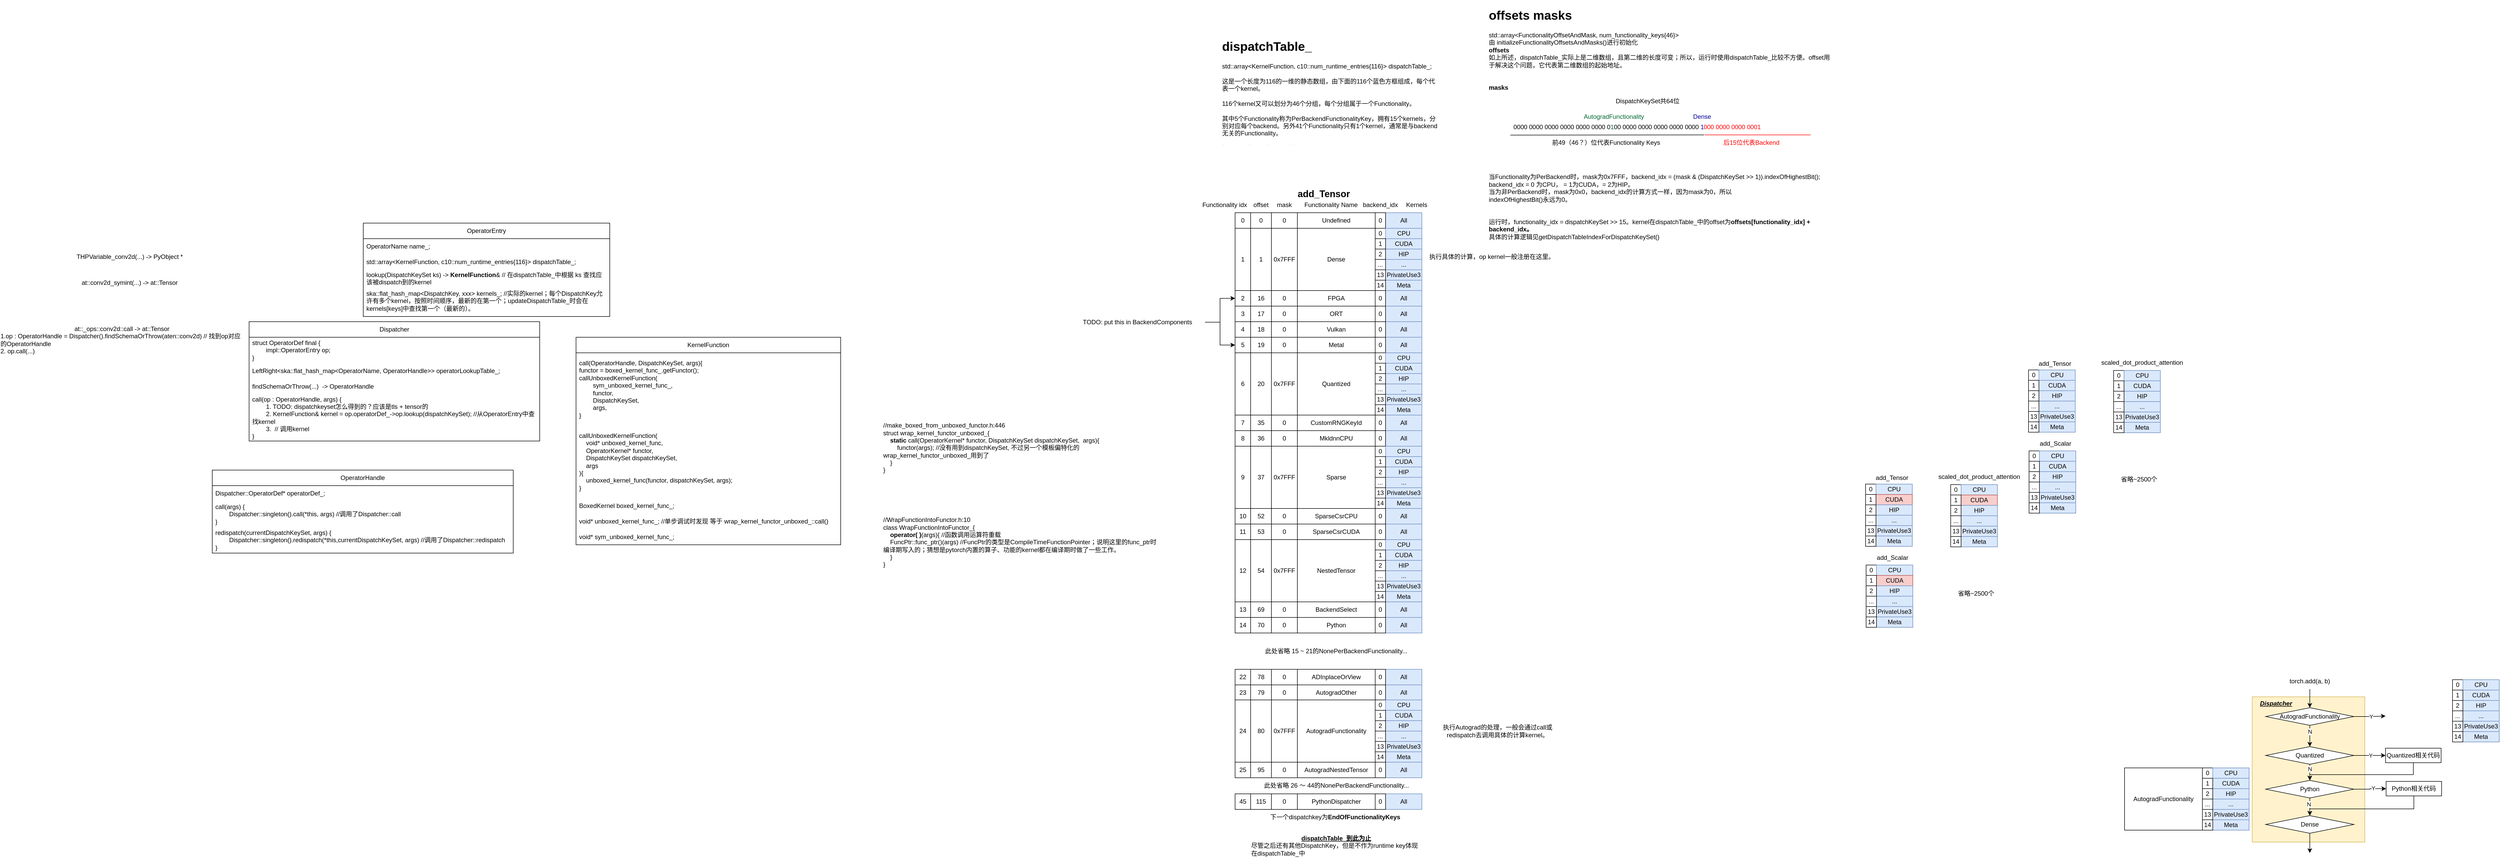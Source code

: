 <mxfile version="22.1.5" type="github">
  <diagram name="第 1 页" id="EEyN7_L1d9EwEOdHLBwh">
    <mxGraphModel dx="1804" dy="1718" grid="0" gridSize="10" guides="0" tooltips="1" connect="1" arrows="1" fold="1" page="1" pageScale="1" pageWidth="827" pageHeight="1169" math="0" shadow="0">
      <root>
        <mxCell id="0" />
        <mxCell id="1" parent="0" />
        <mxCell id="JbVjKuZnxl7M8DeJVHHF-151" value="" style="rounded=0;whiteSpace=wrap;html=1;fillColor=#fff2cc;strokeColor=#d6b656;" vertex="1" parent="1">
          <mxGeometry x="3990" y="1083" width="217" height="280" as="geometry" />
        </mxCell>
        <mxCell id="1I8nCy4y-NXWld2Ml792-2" value="OperatorEntry" style="swimlane;fontStyle=0;childLayout=stackLayout;horizontal=1;startSize=30;horizontalStack=0;resizeParent=1;resizeParentMax=0;resizeLast=0;collapsible=1;marginBottom=0;whiteSpace=wrap;html=1;noLabel=0;arcSize=15;swimlaneHead=1;swimlaneFillColor=none;" parent="1" vertex="1">
          <mxGeometry x="350" y="170" width="475" height="180" as="geometry" />
        </mxCell>
        <mxCell id="1I8nCy4y-NXWld2Ml792-4" value="OperatorName name_;" style="text;strokeColor=none;fillColor=none;align=left;verticalAlign=middle;spacingLeft=4;spacingRight=4;overflow=hidden;points=[[0,0.5],[1,0.5]];portConstraint=eastwest;rotatable=0;whiteSpace=wrap;html=1;" parent="1I8nCy4y-NXWld2Ml792-2" vertex="1">
          <mxGeometry y="30" width="475" height="30" as="geometry" />
        </mxCell>
        <mxCell id="1I8nCy4y-NXWld2Ml792-3" value="std::array&amp;lt;KernelFunction, c10::num_runtime_entries{116}&amp;gt; dispatchTable_;&amp;nbsp;" style="text;strokeColor=none;fillColor=none;align=left;verticalAlign=middle;spacingLeft=4;spacingRight=4;overflow=hidden;points=[[0,0.5],[1,0.5]];portConstraint=eastwest;rotatable=0;whiteSpace=wrap;html=1;" parent="1I8nCy4y-NXWld2Ml792-2" vertex="1">
          <mxGeometry y="60" width="475" height="30" as="geometry" />
        </mxCell>
        <mxCell id="1I8nCy4y-NXWld2Ml792-5" value="lookup(DispatchKeySet ks) -&amp;gt;&amp;nbsp;&lt;b&gt;KernelFunction&lt;/b&gt;&amp;amp; // 在dispatchTable_中根据 ks 查找应该被dispatch到的kernel&amp;nbsp;" style="text;strokeColor=none;fillColor=none;align=left;verticalAlign=middle;spacingLeft=4;spacingRight=4;overflow=hidden;points=[[0,0.5],[1,0.5]];portConstraint=eastwest;rotatable=0;whiteSpace=wrap;html=1;" parent="1I8nCy4y-NXWld2Ml792-2" vertex="1">
          <mxGeometry y="90" width="475" height="30" as="geometry" />
        </mxCell>
        <mxCell id="1I8nCy4y-NXWld2Ml792-9" value="ska::flat_hash_map&amp;lt;DispatchKey, xxx&amp;gt; kernels_; //实际的kernel；每个DispatchKey允许有多个kernel，按照时间顺序，最新的在第一个；updateDispatchTable_时会在kernels[keys]中查找第一个（最新的）。" style="text;strokeColor=none;fillColor=none;align=left;verticalAlign=middle;spacingLeft=4;spacingRight=4;overflow=hidden;points=[[0,0.5],[1,0.5]];portConstraint=eastwest;rotatable=0;whiteSpace=wrap;html=1;" parent="1I8nCy4y-NXWld2Ml792-2" vertex="1">
          <mxGeometry y="120" width="475" height="60" as="geometry" />
        </mxCell>
        <mxCell id="1I8nCy4y-NXWld2Ml792-10" value="Dispatcher" style="swimlane;fontStyle=0;childLayout=stackLayout;horizontal=1;startSize=30;horizontalStack=0;resizeParent=1;resizeParentMax=0;resizeLast=0;collapsible=1;marginBottom=0;whiteSpace=wrap;html=1;noLabel=0;arcSize=15;swimlaneHead=1;swimlaneFillColor=none;" parent="1" vertex="1">
          <mxGeometry x="130" y="360" width="560" height="230" as="geometry" />
        </mxCell>
        <mxCell id="1I8nCy4y-NXWld2Ml792-11" value="struct OperatorDef final {&lt;br&gt;&#x9;&lt;span style=&quot;&quot;&gt;&lt;span style=&quot;white-space: pre;&quot;&gt;&#x9;&lt;/span&gt;impl::OperatorEntry op;&lt;/span&gt;&lt;br&gt;}&amp;nbsp;" style="text;strokeColor=none;fillColor=none;align=left;verticalAlign=middle;spacingLeft=4;spacingRight=4;overflow=hidden;points=[[0,0.5],[1,0.5]];portConstraint=eastwest;rotatable=0;whiteSpace=wrap;html=1;" parent="1I8nCy4y-NXWld2Ml792-10" vertex="1">
          <mxGeometry y="30" width="560" height="50" as="geometry" />
        </mxCell>
        <mxCell id="1I8nCy4y-NXWld2Ml792-13" value="LeftRight&amp;lt;ska::flat_hash_map&amp;lt;OperatorName, OperatorHandle&amp;gt;&amp;gt; operatorLookupTable_;&amp;nbsp;" style="text;strokeColor=none;fillColor=none;align=left;verticalAlign=middle;spacingLeft=4;spacingRight=4;overflow=hidden;points=[[0,0.5],[1,0.5]];portConstraint=eastwest;rotatable=0;whiteSpace=wrap;html=1;" parent="1I8nCy4y-NXWld2Ml792-10" vertex="1">
          <mxGeometry y="80" width="560" height="30" as="geometry" />
        </mxCell>
        <mxCell id="1I8nCy4y-NXWld2Ml792-14" value="findSchemaOrThrow(...)&amp;nbsp; -&amp;gt;&amp;nbsp;OperatorHandle" style="text;strokeColor=none;fillColor=none;align=left;verticalAlign=middle;spacingLeft=4;spacingRight=4;overflow=hidden;points=[[0,0.5],[1,0.5]];portConstraint=eastwest;rotatable=0;whiteSpace=wrap;html=1;" parent="1I8nCy4y-NXWld2Ml792-10" vertex="1">
          <mxGeometry y="110" width="560" height="30" as="geometry" />
        </mxCell>
        <mxCell id="1I8nCy4y-NXWld2Ml792-30" value="call(op : OperatorHandle, args) {&lt;br&gt;&lt;span style=&quot;white-space: pre;&quot;&gt;&#x9;&lt;/span&gt;1. TODO: dispatchkeyset怎么得到的？应该是tls + tensor的&lt;br&gt;&lt;span style=&quot;white-space: pre;&quot;&gt;&#x9;&lt;/span&gt;2. KernelFunction&amp;amp; kernel = op.operatorDef_-&amp;gt;op.lookup(dispatchKeySet); //从OperatorEntry中查找kernel&lt;br&gt;&lt;span style=&quot;white-space: pre;&quot;&gt;&#x9;&lt;/span&gt;3.&amp;nbsp; // 调用kernel&lt;br&gt;}" style="text;strokeColor=none;fillColor=none;align=left;verticalAlign=middle;spacingLeft=4;spacingRight=4;overflow=hidden;points=[[0,0.5],[1,0.5]];portConstraint=eastwest;rotatable=0;whiteSpace=wrap;html=1;" parent="1I8nCy4y-NXWld2Ml792-10" vertex="1">
          <mxGeometry y="140" width="560" height="90" as="geometry" />
        </mxCell>
        <mxCell id="1I8nCy4y-NXWld2Ml792-16" value="OperatorHandle" style="swimlane;fontStyle=0;childLayout=stackLayout;horizontal=1;startSize=30;horizontalStack=0;resizeParent=1;resizeParentMax=0;resizeLast=0;collapsible=1;marginBottom=0;whiteSpace=wrap;html=1;noLabel=0;arcSize=15;swimlaneHead=1;swimlaneFillColor=none;" parent="1" vertex="1">
          <mxGeometry x="59" y="646" width="580" height="160" as="geometry" />
        </mxCell>
        <mxCell id="1I8nCy4y-NXWld2Ml792-17" value="Dispatcher::OperatorDef* operatorDef_;" style="text;strokeColor=none;fillColor=none;align=left;verticalAlign=middle;spacingLeft=4;spacingRight=4;overflow=hidden;points=[[0,0.5],[1,0.5]];portConstraint=eastwest;rotatable=0;whiteSpace=wrap;html=1;" parent="1I8nCy4y-NXWld2Ml792-16" vertex="1">
          <mxGeometry y="30" width="580" height="30" as="geometry" />
        </mxCell>
        <mxCell id="1I8nCy4y-NXWld2Ml792-33" value="call(args) {&lt;br&gt;&lt;span style=&quot;white-space: pre;&quot;&gt;&#x9;&lt;/span&gt;Dispatcher::singleton().call(*this, args) //调用了Dispatcher::call&lt;br&gt;}" style="text;strokeColor=none;fillColor=none;align=left;verticalAlign=middle;spacingLeft=4;spacingRight=4;overflow=hidden;points=[[0,0.5],[1,0.5]];portConstraint=eastwest;rotatable=0;whiteSpace=wrap;html=1;" parent="1I8nCy4y-NXWld2Ml792-16" vertex="1">
          <mxGeometry y="60" width="580" height="50" as="geometry" />
        </mxCell>
        <mxCell id="Ar3AbyUFFaYx4zQCrKCH-8" value="redispatch(currentDispatchKeySet,&amp;nbsp;&lt;span style=&quot;background-color: initial;&quot;&gt;args) {&lt;/span&gt;&lt;br&gt;&lt;span style=&quot;white-space: pre;&quot;&gt;&#x9;&lt;/span&gt;Dispatcher::singleton().redispatch(*this,currentDispatchKeySet,&amp;nbsp;&lt;span style=&quot;background-color: initial;&quot;&gt;args) //调用了Dispatcher::redispatch&lt;/span&gt;&lt;br&gt;}" style="text;strokeColor=none;fillColor=none;align=left;verticalAlign=middle;spacingLeft=4;spacingRight=4;overflow=hidden;points=[[0,0.5],[1,0.5]];portConstraint=eastwest;rotatable=0;whiteSpace=wrap;html=1;" parent="1I8nCy4y-NXWld2Ml792-16" vertex="1">
          <mxGeometry y="110" width="580" height="50" as="geometry" />
        </mxCell>
        <mxCell id="1I8nCy4y-NXWld2Ml792-26" value="THPVariable_conv2d(...) -&amp;gt; PyObject *" style="text;html=1;strokeColor=none;fillColor=none;align=center;verticalAlign=middle;whiteSpace=wrap;rounded=0;" parent="1" vertex="1">
          <mxGeometry x="-220" y="220" width="240" height="30" as="geometry" />
        </mxCell>
        <mxCell id="1I8nCy4y-NXWld2Ml792-27" value="at::conv2d_symint(...) -&amp;gt; at::Tensor" style="text;html=1;strokeColor=none;fillColor=none;align=center;verticalAlign=middle;whiteSpace=wrap;rounded=0;" parent="1" vertex="1">
          <mxGeometry x="-220" y="270" width="240" height="30" as="geometry" />
        </mxCell>
        <mxCell id="1I8nCy4y-NXWld2Ml792-29" value="at::_ops::conv2d::call -&amp;gt; at::Tensor&lt;br&gt;&lt;div style=&quot;text-align: left;&quot;&gt;&lt;span style=&quot;background-color: initial;&quot;&gt;1.op : OperatorHandle = Dispatcher().&lt;/span&gt;findSchemaOrThrow(aten::conv2d) // 找到op对应的OperatorHandle&lt;/div&gt;&lt;div style=&quot;text-align: left;&quot;&gt;2. op.call(...)&amp;nbsp;&lt;/div&gt;" style="text;html=1;strokeColor=none;fillColor=none;align=center;verticalAlign=middle;whiteSpace=wrap;rounded=0;" parent="1" vertex="1">
          <mxGeometry x="-350" y="380" width="470" height="30" as="geometry" />
        </mxCell>
        <mxCell id="1I8nCy4y-NXWld2Ml792-35" value="KernelFunction" style="swimlane;fontStyle=0;childLayout=stackLayout;horizontal=1;startSize=30;horizontalStack=0;resizeParent=1;resizeParentMax=0;resizeLast=0;collapsible=1;marginBottom=0;whiteSpace=wrap;html=1;" parent="1" vertex="1">
          <mxGeometry x="760" y="390" width="510" height="400" as="geometry" />
        </mxCell>
        <mxCell id="1I8nCy4y-NXWld2Ml792-36" value="call(OperatorHandle, DispatchKeySet, args){&lt;br&gt;functor = boxed_kernel_func_.getFunctor();&lt;br&gt;callUnboxedKernelFunction(&lt;span style=&quot;white-space: pre;&quot;&gt;&lt;br&gt;&lt;/span&gt;&lt;span style=&quot;white-space: pre;&quot;&gt;&#x9;&lt;/span&gt;sym_unboxed_kernel_func_,&lt;br&gt;&lt;span style=&quot;background-color: initial;&quot;&gt;&lt;span style=&quot;white-space: pre;&quot;&gt;&#x9;&lt;/span&gt;functor,&lt;br&gt;&lt;span style=&quot;white-space: pre;&quot;&gt;&#x9;&lt;/span&gt;DispatchKeySet,&lt;br&gt;&lt;span style=&quot;white-space: pre;&quot;&gt;&#x9;&lt;/span&gt;args,&lt;br&gt;}&lt;br&gt;&lt;/span&gt;" style="text;strokeColor=none;fillColor=none;align=left;verticalAlign=middle;spacingLeft=4;spacingRight=4;overflow=hidden;points=[[0,0.5],[1,0.5]];portConstraint=eastwest;rotatable=0;whiteSpace=wrap;html=1;" parent="1I8nCy4y-NXWld2Ml792-35" vertex="1">
          <mxGeometry y="30" width="510" height="140" as="geometry" />
        </mxCell>
        <mxCell id="1I8nCy4y-NXWld2Ml792-41" value="callUnboxedKernelFunction(&lt;br&gt;&lt;span style=&quot;&quot;&gt;&lt;span style=&quot;&quot;&gt;&amp;nbsp;&amp;nbsp;&amp;nbsp;&amp;nbsp;&lt;/span&gt;&lt;/span&gt;void* unboxed_kernel_func,&lt;br&gt;&lt;span style=&quot;&quot;&gt;&lt;span style=&quot;&quot;&gt;&amp;nbsp;&amp;nbsp;&amp;nbsp;&amp;nbsp;&lt;/span&gt;&lt;/span&gt;OperatorKernel* functor,&lt;br&gt;&lt;span style=&quot;&quot;&gt;&lt;span style=&quot;&quot;&gt;&amp;nbsp;&amp;nbsp;&amp;nbsp;&amp;nbsp;&lt;/span&gt;&lt;/span&gt;DispatchKeySet dispatchKeySet,&lt;br&gt;&lt;span style=&quot;&quot;&gt;&lt;span style=&quot;&quot;&gt;&amp;nbsp;&amp;nbsp;&amp;nbsp;&amp;nbsp;&lt;/span&gt;&lt;/span&gt;args&lt;br&gt;){&lt;br&gt;&lt;span style=&quot;&quot;&gt;&lt;span style=&quot;&quot;&gt;&amp;nbsp;&amp;nbsp;&amp;nbsp;&amp;nbsp;&lt;/span&gt;&lt;/span&gt;unboxed_kernel_func(functor, dispatchKeySet, args);&lt;br&gt;}" style="text;strokeColor=none;fillColor=none;align=left;verticalAlign=middle;spacingLeft=4;spacingRight=4;overflow=hidden;points=[[0,0.5],[1,0.5]];portConstraint=eastwest;rotatable=0;whiteSpace=wrap;html=1;" parent="1I8nCy4y-NXWld2Ml792-35" vertex="1">
          <mxGeometry y="170" width="510" height="140" as="geometry" />
        </mxCell>
        <mxCell id="1I8nCy4y-NXWld2Ml792-39" value="BoxedKernel boxed_kernel_func_;" style="text;strokeColor=none;fillColor=none;align=left;verticalAlign=middle;spacingLeft=4;spacingRight=4;overflow=hidden;points=[[0,0.5],[1,0.5]];portConstraint=eastwest;rotatable=0;whiteSpace=wrap;html=1;" parent="1I8nCy4y-NXWld2Ml792-35" vertex="1">
          <mxGeometry y="310" width="510" height="30" as="geometry" />
        </mxCell>
        <mxCell id="1I8nCy4y-NXWld2Ml792-37" value="void* unboxed_kernel_func_; //单步调试时发现 等于&amp;nbsp;wrap_kernel_functor_unboxed_::call()" style="text;strokeColor=none;fillColor=none;align=left;verticalAlign=middle;spacingLeft=4;spacingRight=4;overflow=hidden;points=[[0,0.5],[1,0.5]];portConstraint=eastwest;rotatable=0;whiteSpace=wrap;html=1;" parent="1I8nCy4y-NXWld2Ml792-35" vertex="1">
          <mxGeometry y="340" width="510" height="30" as="geometry" />
        </mxCell>
        <mxCell id="1I8nCy4y-NXWld2Ml792-38" value="void* sym_unboxed_kernel_func_;" style="text;strokeColor=none;fillColor=none;align=left;verticalAlign=middle;spacingLeft=4;spacingRight=4;overflow=hidden;points=[[0,0.5],[1,0.5]];portConstraint=eastwest;rotatable=0;whiteSpace=wrap;html=1;" parent="1I8nCy4y-NXWld2Ml792-35" vertex="1">
          <mxGeometry y="370" width="510" height="30" as="geometry" />
        </mxCell>
        <mxCell id="1I8nCy4y-NXWld2Ml792-42" value="//make_boxed_from_unboxed_functor.h:446&lt;br&gt;struct wrap_kernel_functor_unboxed_{&lt;br&gt;&lt;div style=&quot;&quot;&gt;&lt;b&gt;&lt;span style=&quot;&quot;&gt;&lt;span style=&quot;white-space: pre;&quot;&gt;&amp;nbsp;&amp;nbsp;&amp;nbsp;&amp;nbsp;&lt;/span&gt;&lt;/span&gt;static&lt;/b&gt; call(OperatorKernel* functor, DispatchKeySet dispatchKeySet,&amp;nbsp; args){&lt;/div&gt;&lt;div style=&quot;&quot;&gt;&lt;span style=&quot;&quot;&gt;&lt;span style=&quot;white-space: pre;&quot;&gt;&amp;nbsp;&amp;nbsp;&amp;nbsp;&amp;nbsp;&lt;/span&gt;&lt;/span&gt;&lt;span style=&quot;&quot;&gt;&lt;span style=&quot;white-space: pre;&quot;&gt;&amp;nbsp;&amp;nbsp;&amp;nbsp;&amp;nbsp;&lt;/span&gt;&lt;/span&gt;functor(args); //没有用到dispatchKeySet, 不过另一个模板偏特化的&lt;/div&gt;wrap_kernel_functor_unboxed_用到了&lt;div style=&quot;&quot;&gt;&lt;span style=&quot;&quot;&gt;&lt;span style=&quot;white-space: pre;&quot;&gt;&amp;nbsp;&amp;nbsp;&amp;nbsp;&amp;nbsp;&lt;/span&gt;&lt;/span&gt;}&lt;br&gt;&lt;/div&gt;}" style="text;html=1;strokeColor=none;fillColor=none;align=left;verticalAlign=middle;whiteSpace=wrap;rounded=0;" parent="1" vertex="1">
          <mxGeometry x="1350" y="530" width="530" height="145" as="geometry" />
        </mxCell>
        <mxCell id="1I8nCy4y-NXWld2Ml792-44" value="//WrapFunctionIntoFunctor.h:10&lt;br&gt;class WrapFunctionIntoFunctor_{&lt;br&gt;&lt;b&gt;&lt;span style=&quot;&quot;&gt;&lt;span style=&quot;&quot;&gt;&amp;nbsp;&amp;nbsp;&amp;nbsp;&amp;nbsp;&lt;/span&gt;&lt;/span&gt;operator( )&lt;/b&gt;(args){ //函数调用运算符重载&lt;br&gt;&lt;span style=&quot;background-color: initial;&quot;&gt;&lt;span style=&quot;&quot;&gt;&lt;span style=&quot;white-space: pre;&quot;&gt;&amp;nbsp;&amp;nbsp;&amp;nbsp;&amp;nbsp;&lt;/span&gt;&lt;/span&gt;FuncPtr::func_ptr()(args) //FuncPtr的类型是CompileTimeFunctionPointer；说明这里的func_ptr时编译期写入的；猜想是pytorch内置的算子、功能的kernel都在编译期时做了一些工作。&lt;br&gt;&lt;/span&gt;&lt;div style=&quot;&quot;&gt;&lt;span style=&quot;&quot;&gt;&lt;span style=&quot;&quot;&gt;&amp;nbsp;&amp;nbsp;&amp;nbsp;&lt;span style=&quot;&quot;&gt;&lt;span style=&quot;&quot;&gt;&amp;nbsp;&lt;/span&gt;&lt;/span&gt;&lt;/span&gt;&lt;/span&gt;}&lt;br&gt;&lt;/div&gt;}" style="text;html=1;strokeColor=none;fillColor=none;align=left;verticalAlign=middle;whiteSpace=wrap;rounded=0;" parent="1" vertex="1">
          <mxGeometry x="1350" y="720" width="530" height="130" as="geometry" />
        </mxCell>
        <mxCell id="1I8nCy4y-NXWld2Ml792-490" value="&lt;h1&gt;dispatchTable_&lt;/h1&gt;&lt;div&gt;std::array&amp;lt;KernelFunction, c10::num_runtime_entries{116}&amp;gt; dispatchTable_;&amp;nbsp;&lt;br&gt;&lt;/div&gt;&lt;div&gt;&lt;br&gt;&lt;/div&gt;&lt;div&gt;这是一个长度为116的一维的静态数组，由下面的116个蓝色方框组成，每个代表一个kernel。&lt;/div&gt;&lt;div&gt;&lt;br&gt;&lt;/div&gt;&lt;div&gt;116个kernel又可以划分为46个分组，每个分组属于一个Functionality。&lt;/div&gt;&lt;div&gt;&lt;br&gt;&lt;/div&gt;&lt;div&gt;其中5个Functionality称为PerBackendFunctionalityKey，拥有&lt;span style=&quot;background-color: initial;&quot;&gt;15个kernels，分别对应每个backend。另外41个Functionality只有1个kernel，通常是与backend无关的Functionality。&lt;/span&gt;&lt;/div&gt;&lt;div&gt;&lt;span style=&quot;background-color: initial;&quot;&gt;&lt;br&gt;&lt;/span&gt;&lt;/div&gt;&lt;div&gt;&lt;span style=&quot;background-color: initial;&quot;&gt;标注了一些重要的key，比如&lt;b&gt;Dense&lt;/b&gt;，&lt;/span&gt;&lt;/div&gt;" style="text;html=1;strokeColor=none;fillColor=none;spacing=5;spacingTop=-20;whiteSpace=wrap;overflow=hidden;rounded=0;" parent="1" vertex="1">
          <mxGeometry x="2000" y="-190" width="430" height="210" as="geometry" />
        </mxCell>
        <mxCell id="Ar3AbyUFFaYx4zQCrKCH-4" value="" style="group" parent="1" vertex="1" connectable="0">
          <mxGeometry x="2490" y="-250" width="692.5" height="550" as="geometry" />
        </mxCell>
        <mxCell id="1I8nCy4y-NXWld2Ml792-493" value="&lt;h1&gt;offsets masks&lt;/h1&gt;&lt;div&gt;std::array&amp;lt;FunctionalityOffsetAndMask, num_functionality_keys{46}&amp;gt;&lt;/div&gt;&lt;div&gt;由&amp;nbsp;initializeFunctionalityOffsetsAndMasks()进行初始化&lt;/div&gt;&lt;div&gt;&lt;b&gt;offsets&lt;/b&gt;&lt;/div&gt;&lt;div&gt;如上所述，dispatchTable_实际上是二维数组，且第二维的长度可变；所以，运行时使用dispatchTable_比较不方便。offset用于解决这个问题，它代表第二维数组的起始地址。&lt;/div&gt;&lt;div&gt;&lt;br&gt;&lt;/div&gt;&lt;div&gt;&lt;br&gt;&lt;/div&gt;&lt;div&gt;&lt;b&gt;masks&lt;/b&gt;&lt;/div&gt;&lt;div&gt;&lt;b&gt;&lt;br&gt;&lt;/b&gt;&lt;/div&gt;&lt;div&gt;&lt;br&gt;&lt;/div&gt;&lt;div&gt;&lt;br&gt;&lt;/div&gt;&lt;div&gt;&lt;br&gt;&lt;/div&gt;&lt;div&gt;&lt;br&gt;&lt;/div&gt;&lt;div&gt;&lt;br&gt;&lt;/div&gt;&lt;div&gt;&lt;br&gt;&lt;/div&gt;&lt;div&gt;&lt;br&gt;&lt;/div&gt;&lt;div&gt;&lt;br&gt;&lt;/div&gt;&lt;div&gt;&lt;br&gt;&lt;/div&gt;&lt;div&gt;&lt;br&gt;&lt;/div&gt;&lt;div&gt;当Functionality为PerBackend时，mask为0x7FFF，backend_idx = (mask &amp;amp; (DispatchKeySet &amp;gt;&amp;gt; 1)).indexOfHighestBit();&amp;nbsp;&lt;/div&gt;backend_idx&amp;nbsp;&lt;span style=&quot;background-color: initial;&quot;&gt;= 0 为CPU， = 1为CUDA，= 2为HIP。&lt;/span&gt;&lt;br&gt;&lt;div&gt;当为非PerBackend时，mask为0x0，backend_idx的计算方式一样，因为mask为0，所以&lt;/div&gt;indexOfHighestBit()永远为0。&lt;br&gt;&lt;br&gt;&lt;br&gt;运行时，functionality_idx = dispatchKeySet &amp;gt;&amp;gt; 15。kernel在dispatchTable_中的offset为&lt;b&gt;offsets[functionality_idx] + backend_idx。&lt;/b&gt;&lt;br&gt;具体的计算逻辑见getDispatchTableIndexForDispatchKeySet()" style="text;html=1;strokeColor=none;fillColor=none;spacing=5;spacingTop=-20;whiteSpace=wrap;overflow=hidden;rounded=0;" parent="Ar3AbyUFFaYx4zQCrKCH-4" vertex="1">
          <mxGeometry x="23.5" width="669" height="550" as="geometry" />
        </mxCell>
        <mxCell id="1I8nCy4y-NXWld2Ml792-507" value="DispatchKeySet共64位" style="text;html=1;strokeColor=none;fillColor=none;align=center;verticalAlign=middle;whiteSpace=wrap;rounded=0;" parent="Ar3AbyUFFaYx4zQCrKCH-4" vertex="1">
          <mxGeometry x="220" y="170" width="230" height="30" as="geometry" />
        </mxCell>
        <mxCell id="Ar3AbyUFFaYx4zQCrKCH-3" value="" style="group" parent="Ar3AbyUFFaYx4zQCrKCH-4" vertex="1" connectable="0">
          <mxGeometry y="200" width="649" height="80" as="geometry" />
        </mxCell>
        <mxCell id="1I8nCy4y-NXWld2Ml792-495" value="0000 0000 0000 0000 0000 0000 0&lt;font color=&quot;#006633&quot;&gt;1&lt;/font&gt;00 0000 0000 0000 0000 0000 &lt;font color=&quot;#0000cc&quot;&gt;1&lt;/font&gt;" style="text;html=1;strokeColor=none;fillColor=none;align=center;verticalAlign=middle;whiteSpace=wrap;rounded=0;" parent="Ar3AbyUFFaYx4zQCrKCH-3" vertex="1">
          <mxGeometry y="20" width="520" height="30" as="geometry" />
        </mxCell>
        <mxCell id="Ar3AbyUFFaYx4zQCrKCH-1" value="" style="group" parent="Ar3AbyUFFaYx4zQCrKCH-3" vertex="1" connectable="0">
          <mxGeometry x="70.44" width="578.56" height="80" as="geometry" />
        </mxCell>
        <mxCell id="1I8nCy4y-NXWld2Ml792-496" value="000 0000 0000 0001" style="text;strokeColor=none;fillColor=none;align=center;verticalAlign=middle;whiteSpace=wrap;rounded=0;labelBackgroundColor=none;fontColor=#FF0000;" parent="Ar3AbyUFFaYx4zQCrKCH-1" vertex="1">
          <mxGeometry x="365.56" y="20" width="124" height="30" as="geometry" />
        </mxCell>
        <mxCell id="1I8nCy4y-NXWld2Ml792-497" value="AutogradFunctionality" style="text;html=1;strokeColor=none;fillColor=none;align=center;verticalAlign=middle;whiteSpace=wrap;rounded=0;fontColor=#006633;" parent="Ar3AbyUFFaYx4zQCrKCH-1" vertex="1">
          <mxGeometry x="169.56" width="60" height="30" as="geometry" />
        </mxCell>
        <mxCell id="1I8nCy4y-NXWld2Ml792-501" value="Dense" style="text;html=1;strokeColor=none;fillColor=none;align=center;verticalAlign=middle;whiteSpace=wrap;rounded=0;fontColor=#000099;" parent="Ar3AbyUFFaYx4zQCrKCH-1" vertex="1">
          <mxGeometry x="339.56" width="60" height="30" as="geometry" />
        </mxCell>
        <mxCell id="1I8nCy4y-NXWld2Ml792-502" value="" style="endArrow=none;html=1;rounded=0;exitX=0.147;exitY=1.18;exitDx=0;exitDy=0;exitPerimeter=0;" parent="Ar3AbyUFFaYx4zQCrKCH-1" edge="1">
          <mxGeometry width="50" height="50" relative="1" as="geometry">
            <mxPoint y="50.4" as="sourcePoint" />
            <mxPoint x="373.56" y="50" as="targetPoint" />
          </mxGeometry>
        </mxCell>
        <mxCell id="1I8nCy4y-NXWld2Ml792-504" value="前49（46？）位代表Functionality Keys" style="text;html=1;strokeColor=none;fillColor=none;align=center;verticalAlign=middle;whiteSpace=wrap;rounded=0;" parent="Ar3AbyUFFaYx4zQCrKCH-1" vertex="1">
          <mxGeometry x="69.56" y="50" width="230" height="30" as="geometry" />
        </mxCell>
        <mxCell id="1I8nCy4y-NXWld2Ml792-505" value="后15位代表Backend" style="text;html=1;strokeColor=none;fillColor=none;align=center;verticalAlign=middle;whiteSpace=wrap;rounded=0;fontColor=#FF0000;" parent="Ar3AbyUFFaYx4zQCrKCH-1" vertex="1">
          <mxGeometry x="399.56" y="50" width="130" height="30" as="geometry" />
        </mxCell>
        <mxCell id="1I8nCy4y-NXWld2Ml792-506" value="" style="endArrow=none;html=1;rounded=0;fontColor=#FF0000;strokeColor=#FF0000;" parent="Ar3AbyUFFaYx4zQCrKCH-1" edge="1">
          <mxGeometry width="50" height="50" relative="1" as="geometry">
            <mxPoint x="374.56" y="50" as="sourcePoint" />
            <mxPoint x="578.56" y="50" as="targetPoint" />
          </mxGeometry>
        </mxCell>
        <mxCell id="Ar3AbyUFFaYx4zQCrKCH-6" value="" style="group" parent="1" vertex="1" connectable="0">
          <mxGeometry x="1730" y="120" width="950" height="1290" as="geometry" />
        </mxCell>
        <mxCell id="1I8nCy4y-NXWld2Ml792-478" value="TODO: put this in BackendComponents" style="text;html=1;strokeColor=none;fillColor=none;align=center;verticalAlign=middle;whiteSpace=wrap;rounded=0;" parent="Ar3AbyUFFaYx4zQCrKCH-6" vertex="1">
          <mxGeometry x="-18" y="226" width="260" height="30" as="geometry" />
        </mxCell>
        <mxCell id="Ar3AbyUFFaYx4zQCrKCH-5" value="" style="group" parent="Ar3AbyUFFaYx4zQCrKCH-6" vertex="1" connectable="0">
          <mxGeometry x="270" width="680" height="1290" as="geometry" />
        </mxCell>
        <mxCell id="1I8nCy4y-NXWld2Ml792-234" value="0" style="rounded=0;whiteSpace=wrap;html=1;" parent="Ar3AbyUFFaYx4zQCrKCH-5" vertex="1">
          <mxGeometry x="30" y="30" width="30" height="30" as="geometry" />
        </mxCell>
        <mxCell id="1I8nCy4y-NXWld2Ml792-235" value="Undefined" style="rounded=0;whiteSpace=wrap;html=1;" parent="Ar3AbyUFFaYx4zQCrKCH-5" vertex="1">
          <mxGeometry x="150" y="30" width="150" height="30" as="geometry" />
        </mxCell>
        <mxCell id="1I8nCy4y-NXWld2Ml792-236" value="0" style="rounded=0;whiteSpace=wrap;html=1;" parent="Ar3AbyUFFaYx4zQCrKCH-5" vertex="1">
          <mxGeometry x="60" y="30" width="40" height="30" as="geometry" />
        </mxCell>
        <mxCell id="1I8nCy4y-NXWld2Ml792-237" value="0" style="rounded=0;whiteSpace=wrap;html=1;" parent="Ar3AbyUFFaYx4zQCrKCH-5" vertex="1">
          <mxGeometry x="100" y="30" width="50" height="30" as="geometry" />
        </mxCell>
        <mxCell id="1I8nCy4y-NXWld2Ml792-264" value="All" style="rounded=0;whiteSpace=wrap;html=1;fillColor=#dae8fc;strokeColor=#6c8ebf;" parent="Ar3AbyUFFaYx4zQCrKCH-5" vertex="1">
          <mxGeometry x="320" y="30" width="70" height="30" as="geometry" />
        </mxCell>
        <mxCell id="1I8nCy4y-NXWld2Ml792-266" value="Functionality idx" style="text;html=1;strokeColor=none;fillColor=none;align=center;verticalAlign=middle;whiteSpace=wrap;rounded=0;" parent="Ar3AbyUFFaYx4zQCrKCH-5" vertex="1">
          <mxGeometry x="-40" width="100" height="30" as="geometry" />
        </mxCell>
        <mxCell id="1I8nCy4y-NXWld2Ml792-267" value="offset" style="text;html=1;strokeColor=none;fillColor=none;align=center;verticalAlign=middle;whiteSpace=wrap;rounded=0;" parent="Ar3AbyUFFaYx4zQCrKCH-5" vertex="1">
          <mxGeometry x="50" width="60" height="30" as="geometry" />
        </mxCell>
        <mxCell id="1I8nCy4y-NXWld2Ml792-268" value="mask" style="text;html=1;strokeColor=none;fillColor=none;align=center;verticalAlign=middle;whiteSpace=wrap;rounded=0;" parent="Ar3AbyUFFaYx4zQCrKCH-5" vertex="1">
          <mxGeometry x="95" width="60" height="30" as="geometry" />
        </mxCell>
        <mxCell id="1I8nCy4y-NXWld2Ml792-269" value="Functionality Name" style="text;html=1;strokeColor=none;fillColor=none;align=center;verticalAlign=middle;whiteSpace=wrap;rounded=0;" parent="Ar3AbyUFFaYx4zQCrKCH-5" vertex="1">
          <mxGeometry x="160" width="110" height="30" as="geometry" />
        </mxCell>
        <mxCell id="1I8nCy4y-NXWld2Ml792-270" value="Kernels" style="text;html=1;strokeColor=none;fillColor=none;align=center;verticalAlign=middle;whiteSpace=wrap;rounded=0;" parent="Ar3AbyUFFaYx4zQCrKCH-5" vertex="1">
          <mxGeometry x="350" width="60" height="30" as="geometry" />
        </mxCell>
        <mxCell id="1I8nCy4y-NXWld2Ml792-271" value="2" style="rounded=0;whiteSpace=wrap;html=1;" parent="Ar3AbyUFFaYx4zQCrKCH-5" vertex="1">
          <mxGeometry x="30" y="180" width="30" height="30" as="geometry" />
        </mxCell>
        <mxCell id="1I8nCy4y-NXWld2Ml792-272" value="FPGA" style="rounded=0;whiteSpace=wrap;html=1;" parent="Ar3AbyUFFaYx4zQCrKCH-5" vertex="1">
          <mxGeometry x="150" y="180" width="150" height="30" as="geometry" />
        </mxCell>
        <mxCell id="1I8nCy4y-NXWld2Ml792-273" value="16" style="rounded=0;whiteSpace=wrap;html=1;" parent="Ar3AbyUFFaYx4zQCrKCH-5" vertex="1">
          <mxGeometry x="60" y="180" width="40" height="30" as="geometry" />
        </mxCell>
        <mxCell id="1I8nCy4y-NXWld2Ml792-274" value="0" style="rounded=0;whiteSpace=wrap;html=1;" parent="Ar3AbyUFFaYx4zQCrKCH-5" vertex="1">
          <mxGeometry x="100" y="180" width="50" height="30" as="geometry" />
        </mxCell>
        <mxCell id="1I8nCy4y-NXWld2Ml792-278" value="3" style="rounded=0;whiteSpace=wrap;html=1;" parent="Ar3AbyUFFaYx4zQCrKCH-5" vertex="1">
          <mxGeometry x="30" y="210" width="30" height="30" as="geometry" />
        </mxCell>
        <mxCell id="1I8nCy4y-NXWld2Ml792-279" value="ORT" style="rounded=0;whiteSpace=wrap;html=1;" parent="Ar3AbyUFFaYx4zQCrKCH-5" vertex="1">
          <mxGeometry x="150" y="210" width="150" height="30" as="geometry" />
        </mxCell>
        <mxCell id="1I8nCy4y-NXWld2Ml792-280" value="17" style="rounded=0;whiteSpace=wrap;html=1;" parent="Ar3AbyUFFaYx4zQCrKCH-5" vertex="1">
          <mxGeometry x="60" y="210" width="40" height="30" as="geometry" />
        </mxCell>
        <mxCell id="1I8nCy4y-NXWld2Ml792-281" value="0" style="rounded=0;whiteSpace=wrap;html=1;" parent="Ar3AbyUFFaYx4zQCrKCH-5" vertex="1">
          <mxGeometry x="100" y="210" width="50" height="30" as="geometry" />
        </mxCell>
        <mxCell id="1I8nCy4y-NXWld2Ml792-283" value="0" style="rounded=0;whiteSpace=wrap;html=1;" parent="Ar3AbyUFFaYx4zQCrKCH-5" vertex="1">
          <mxGeometry x="300" y="30" width="20" height="30" as="geometry" />
        </mxCell>
        <mxCell id="1I8nCy4y-NXWld2Ml792-284" value="backend_idx" style="text;html=1;strokeColor=none;fillColor=none;align=center;verticalAlign=middle;whiteSpace=wrap;rounded=0;" parent="Ar3AbyUFFaYx4zQCrKCH-5" vertex="1">
          <mxGeometry x="280" width="60" height="30" as="geometry" />
        </mxCell>
        <mxCell id="1I8nCy4y-NXWld2Ml792-285" value="All" style="rounded=0;whiteSpace=wrap;html=1;fillColor=#dae8fc;strokeColor=#6c8ebf;" parent="Ar3AbyUFFaYx4zQCrKCH-5" vertex="1">
          <mxGeometry x="320" y="180" width="70" height="30" as="geometry" />
        </mxCell>
        <mxCell id="1I8nCy4y-NXWld2Ml792-286" value="0" style="rounded=0;whiteSpace=wrap;html=1;" parent="Ar3AbyUFFaYx4zQCrKCH-5" vertex="1">
          <mxGeometry x="300" y="180" width="20" height="30" as="geometry" />
        </mxCell>
        <mxCell id="1I8nCy4y-NXWld2Ml792-287" value="All" style="rounded=0;whiteSpace=wrap;html=1;fillColor=#dae8fc;strokeColor=#6c8ebf;" parent="Ar3AbyUFFaYx4zQCrKCH-5" vertex="1">
          <mxGeometry x="320" y="210" width="70" height="30" as="geometry" />
        </mxCell>
        <mxCell id="1I8nCy4y-NXWld2Ml792-288" value="0" style="rounded=0;whiteSpace=wrap;html=1;" parent="Ar3AbyUFFaYx4zQCrKCH-5" vertex="1">
          <mxGeometry x="300" y="210" width="20" height="30" as="geometry" />
        </mxCell>
        <mxCell id="1I8nCy4y-NXWld2Ml792-289" value="4" style="rounded=0;whiteSpace=wrap;html=1;" parent="Ar3AbyUFFaYx4zQCrKCH-5" vertex="1">
          <mxGeometry x="30" y="240" width="30" height="30" as="geometry" />
        </mxCell>
        <mxCell id="1I8nCy4y-NXWld2Ml792-290" value="Vulkan" style="rounded=0;whiteSpace=wrap;html=1;" parent="Ar3AbyUFFaYx4zQCrKCH-5" vertex="1">
          <mxGeometry x="150" y="240" width="150" height="30" as="geometry" />
        </mxCell>
        <mxCell id="1I8nCy4y-NXWld2Ml792-291" value="18" style="rounded=0;whiteSpace=wrap;html=1;" parent="Ar3AbyUFFaYx4zQCrKCH-5" vertex="1">
          <mxGeometry x="60" y="240" width="40" height="30" as="geometry" />
        </mxCell>
        <mxCell id="1I8nCy4y-NXWld2Ml792-292" value="0" style="rounded=0;whiteSpace=wrap;html=1;" parent="Ar3AbyUFFaYx4zQCrKCH-5" vertex="1">
          <mxGeometry x="100" y="240" width="50" height="30" as="geometry" />
        </mxCell>
        <mxCell id="1I8nCy4y-NXWld2Ml792-293" value="All" style="rounded=0;whiteSpace=wrap;html=1;fillColor=#dae8fc;strokeColor=#6c8ebf;" parent="Ar3AbyUFFaYx4zQCrKCH-5" vertex="1">
          <mxGeometry x="320" y="240" width="70" height="30" as="geometry" />
        </mxCell>
        <mxCell id="1I8nCy4y-NXWld2Ml792-294" value="0" style="rounded=0;whiteSpace=wrap;html=1;" parent="Ar3AbyUFFaYx4zQCrKCH-5" vertex="1">
          <mxGeometry x="300" y="240" width="20" height="30" as="geometry" />
        </mxCell>
        <mxCell id="1I8nCy4y-NXWld2Ml792-295" value="5" style="rounded=0;whiteSpace=wrap;html=1;" parent="Ar3AbyUFFaYx4zQCrKCH-5" vertex="1">
          <mxGeometry x="30" y="270" width="30" height="30" as="geometry" />
        </mxCell>
        <mxCell id="1I8nCy4y-NXWld2Ml792-296" value="Metal" style="rounded=0;whiteSpace=wrap;html=1;" parent="Ar3AbyUFFaYx4zQCrKCH-5" vertex="1">
          <mxGeometry x="150" y="270" width="150" height="30" as="geometry" />
        </mxCell>
        <mxCell id="1I8nCy4y-NXWld2Ml792-297" value="19" style="rounded=0;whiteSpace=wrap;html=1;" parent="Ar3AbyUFFaYx4zQCrKCH-5" vertex="1">
          <mxGeometry x="60" y="270" width="40" height="30" as="geometry" />
        </mxCell>
        <mxCell id="1I8nCy4y-NXWld2Ml792-298" value="0" style="rounded=0;whiteSpace=wrap;html=1;" parent="Ar3AbyUFFaYx4zQCrKCH-5" vertex="1">
          <mxGeometry x="100" y="270" width="50" height="30" as="geometry" />
        </mxCell>
        <mxCell id="1I8nCy4y-NXWld2Ml792-299" value="All" style="rounded=0;whiteSpace=wrap;html=1;fillColor=#dae8fc;strokeColor=#6c8ebf;" parent="Ar3AbyUFFaYx4zQCrKCH-5" vertex="1">
          <mxGeometry x="320" y="270" width="70" height="30" as="geometry" />
        </mxCell>
        <mxCell id="1I8nCy4y-NXWld2Ml792-300" value="0" style="rounded=0;whiteSpace=wrap;html=1;" parent="Ar3AbyUFFaYx4zQCrKCH-5" vertex="1">
          <mxGeometry x="300" y="270" width="20" height="30" as="geometry" />
        </mxCell>
        <mxCell id="1I8nCy4y-NXWld2Ml792-307" value="" style="group" parent="Ar3AbyUFFaYx4zQCrKCH-5" vertex="1" connectable="0">
          <mxGeometry x="30" y="60" width="360" height="120" as="geometry" />
        </mxCell>
        <mxCell id="1I8nCy4y-NXWld2Ml792-238" value="1" style="rounded=0;whiteSpace=wrap;html=1;" parent="1I8nCy4y-NXWld2Ml792-307" vertex="1">
          <mxGeometry width="30" height="120" as="geometry" />
        </mxCell>
        <mxCell id="1I8nCy4y-NXWld2Ml792-239" value="Dense" style="rounded=0;whiteSpace=wrap;html=1;" parent="1I8nCy4y-NXWld2Ml792-307" vertex="1">
          <mxGeometry x="120" width="150" height="120" as="geometry" />
        </mxCell>
        <mxCell id="1I8nCy4y-NXWld2Ml792-240" value="1" style="rounded=0;whiteSpace=wrap;html=1;" parent="1I8nCy4y-NXWld2Ml792-307" vertex="1">
          <mxGeometry x="30" width="40" height="120" as="geometry" />
        </mxCell>
        <mxCell id="1I8nCy4y-NXWld2Ml792-241" value="0x7FFF" style="rounded=0;whiteSpace=wrap;html=1;" parent="1I8nCy4y-NXWld2Ml792-307" vertex="1">
          <mxGeometry x="70" width="50" height="120" as="geometry" />
        </mxCell>
        <mxCell id="1I8nCy4y-NXWld2Ml792-243" value="0" style="rounded=0;whiteSpace=wrap;html=1;" parent="1I8nCy4y-NXWld2Ml792-307" vertex="1">
          <mxGeometry x="270" width="20" height="20" as="geometry" />
        </mxCell>
        <mxCell id="1I8nCy4y-NXWld2Ml792-244" value="CPU" style="rounded=0;whiteSpace=wrap;html=1;fillColor=#dae8fc;strokeColor=#6c8ebf;" parent="1I8nCy4y-NXWld2Ml792-307" vertex="1">
          <mxGeometry x="290" width="70" height="20" as="geometry" />
        </mxCell>
        <mxCell id="1I8nCy4y-NXWld2Ml792-245" value="CUDA" style="rounded=0;whiteSpace=wrap;html=1;fillColor=#dae8fc;strokeColor=#6c8ebf;" parent="1I8nCy4y-NXWld2Ml792-307" vertex="1">
          <mxGeometry x="290" y="20" width="70" height="20" as="geometry" />
        </mxCell>
        <mxCell id="1I8nCy4y-NXWld2Ml792-246" value="HIP" style="rounded=0;whiteSpace=wrap;html=1;fillColor=#dae8fc;strokeColor=#6c8ebf;" parent="1I8nCy4y-NXWld2Ml792-307" vertex="1">
          <mxGeometry x="290" y="40" width="70" height="20" as="geometry" />
        </mxCell>
        <mxCell id="1I8nCy4y-NXWld2Ml792-247" value="..." style="rounded=0;whiteSpace=wrap;html=1;fillColor=#dae8fc;strokeColor=#6c8ebf;" parent="1I8nCy4y-NXWld2Ml792-307" vertex="1">
          <mxGeometry x="290" y="60" width="70" height="20" as="geometry" />
        </mxCell>
        <mxCell id="1I8nCy4y-NXWld2Ml792-248" value="PrivateUse3" style="rounded=0;whiteSpace=wrap;html=1;fillColor=#dae8fc;strokeColor=#6c8ebf;" parent="1I8nCy4y-NXWld2Ml792-307" vertex="1">
          <mxGeometry x="290" y="80" width="70" height="20" as="geometry" />
        </mxCell>
        <mxCell id="1I8nCy4y-NXWld2Ml792-249" value="Meta" style="rounded=0;whiteSpace=wrap;html=1;fillColor=#dae8fc;strokeColor=#6c8ebf;" parent="1I8nCy4y-NXWld2Ml792-307" vertex="1">
          <mxGeometry x="290" y="100" width="70" height="20" as="geometry" />
        </mxCell>
        <mxCell id="1I8nCy4y-NXWld2Ml792-252" value="1" style="rounded=0;whiteSpace=wrap;html=1;" parent="1I8nCy4y-NXWld2Ml792-307" vertex="1">
          <mxGeometry x="270" y="20" width="20" height="20" as="geometry" />
        </mxCell>
        <mxCell id="1I8nCy4y-NXWld2Ml792-254" value="2" style="rounded=0;whiteSpace=wrap;html=1;" parent="1I8nCy4y-NXWld2Ml792-307" vertex="1">
          <mxGeometry x="270" y="40" width="20" height="20" as="geometry" />
        </mxCell>
        <mxCell id="1I8nCy4y-NXWld2Ml792-256" value="..." style="rounded=0;whiteSpace=wrap;html=1;" parent="1I8nCy4y-NXWld2Ml792-307" vertex="1">
          <mxGeometry x="270" y="60" width="20" height="20" as="geometry" />
        </mxCell>
        <mxCell id="1I8nCy4y-NXWld2Ml792-257" value="13" style="rounded=0;whiteSpace=wrap;html=1;" parent="1I8nCy4y-NXWld2Ml792-307" vertex="1">
          <mxGeometry x="270" y="80" width="20" height="20" as="geometry" />
        </mxCell>
        <mxCell id="1I8nCy4y-NXWld2Ml792-258" value="14" style="rounded=0;whiteSpace=wrap;html=1;" parent="1I8nCy4y-NXWld2Ml792-307" vertex="1">
          <mxGeometry x="270" y="100" width="20" height="20" as="geometry" />
        </mxCell>
        <mxCell id="1I8nCy4y-NXWld2Ml792-309" value="" style="group" parent="Ar3AbyUFFaYx4zQCrKCH-5" vertex="1" connectable="0">
          <mxGeometry x="30" y="300" width="360" height="120" as="geometry" />
        </mxCell>
        <mxCell id="1I8nCy4y-NXWld2Ml792-310" value="6" style="rounded=0;whiteSpace=wrap;html=1;" parent="1I8nCy4y-NXWld2Ml792-309" vertex="1">
          <mxGeometry width="30" height="120" as="geometry" />
        </mxCell>
        <mxCell id="1I8nCy4y-NXWld2Ml792-311" value="Quantized" style="rounded=0;whiteSpace=wrap;html=1;" parent="1I8nCy4y-NXWld2Ml792-309" vertex="1">
          <mxGeometry x="120" width="150" height="120" as="geometry" />
        </mxCell>
        <mxCell id="1I8nCy4y-NXWld2Ml792-312" value="20" style="rounded=0;whiteSpace=wrap;html=1;" parent="1I8nCy4y-NXWld2Ml792-309" vertex="1">
          <mxGeometry x="30" width="40" height="120" as="geometry" />
        </mxCell>
        <mxCell id="1I8nCy4y-NXWld2Ml792-313" value="0x7FFF" style="rounded=0;whiteSpace=wrap;html=1;" parent="1I8nCy4y-NXWld2Ml792-309" vertex="1">
          <mxGeometry x="70" width="50" height="120" as="geometry" />
        </mxCell>
        <mxCell id="1I8nCy4y-NXWld2Ml792-314" value="0" style="rounded=0;whiteSpace=wrap;html=1;" parent="1I8nCy4y-NXWld2Ml792-309" vertex="1">
          <mxGeometry x="270" width="20" height="20" as="geometry" />
        </mxCell>
        <mxCell id="1I8nCy4y-NXWld2Ml792-315" value="CPU" style="rounded=0;whiteSpace=wrap;html=1;fillColor=#dae8fc;strokeColor=#6c8ebf;" parent="1I8nCy4y-NXWld2Ml792-309" vertex="1">
          <mxGeometry x="290" width="70" height="20" as="geometry" />
        </mxCell>
        <mxCell id="1I8nCy4y-NXWld2Ml792-316" value="CUDA" style="rounded=0;whiteSpace=wrap;html=1;fillColor=#dae8fc;strokeColor=#6c8ebf;" parent="1I8nCy4y-NXWld2Ml792-309" vertex="1">
          <mxGeometry x="290" y="20" width="70" height="20" as="geometry" />
        </mxCell>
        <mxCell id="1I8nCy4y-NXWld2Ml792-317" value="HIP" style="rounded=0;whiteSpace=wrap;html=1;fillColor=#dae8fc;strokeColor=#6c8ebf;" parent="1I8nCy4y-NXWld2Ml792-309" vertex="1">
          <mxGeometry x="290" y="40" width="70" height="20" as="geometry" />
        </mxCell>
        <mxCell id="1I8nCy4y-NXWld2Ml792-318" value="..." style="rounded=0;whiteSpace=wrap;html=1;fillColor=#dae8fc;strokeColor=#6c8ebf;" parent="1I8nCy4y-NXWld2Ml792-309" vertex="1">
          <mxGeometry x="290" y="60" width="70" height="20" as="geometry" />
        </mxCell>
        <mxCell id="1I8nCy4y-NXWld2Ml792-319" value="PrivateUse3" style="rounded=0;whiteSpace=wrap;html=1;fillColor=#dae8fc;strokeColor=#6c8ebf;" parent="1I8nCy4y-NXWld2Ml792-309" vertex="1">
          <mxGeometry x="290" y="80" width="70" height="20" as="geometry" />
        </mxCell>
        <mxCell id="1I8nCy4y-NXWld2Ml792-320" value="Meta" style="rounded=0;whiteSpace=wrap;html=1;fillColor=#dae8fc;strokeColor=#6c8ebf;" parent="1I8nCy4y-NXWld2Ml792-309" vertex="1">
          <mxGeometry x="290" y="100" width="70" height="20" as="geometry" />
        </mxCell>
        <mxCell id="1I8nCy4y-NXWld2Ml792-321" value="1" style="rounded=0;whiteSpace=wrap;html=1;" parent="1I8nCy4y-NXWld2Ml792-309" vertex="1">
          <mxGeometry x="270" y="20" width="20" height="20" as="geometry" />
        </mxCell>
        <mxCell id="1I8nCy4y-NXWld2Ml792-322" value="2" style="rounded=0;whiteSpace=wrap;html=1;" parent="1I8nCy4y-NXWld2Ml792-309" vertex="1">
          <mxGeometry x="270" y="40" width="20" height="20" as="geometry" />
        </mxCell>
        <mxCell id="1I8nCy4y-NXWld2Ml792-323" value="..." style="rounded=0;whiteSpace=wrap;html=1;" parent="1I8nCy4y-NXWld2Ml792-309" vertex="1">
          <mxGeometry x="270" y="60" width="20" height="20" as="geometry" />
        </mxCell>
        <mxCell id="1I8nCy4y-NXWld2Ml792-324" value="13" style="rounded=0;whiteSpace=wrap;html=1;" parent="1I8nCy4y-NXWld2Ml792-309" vertex="1">
          <mxGeometry x="270" y="80" width="20" height="20" as="geometry" />
        </mxCell>
        <mxCell id="1I8nCy4y-NXWld2Ml792-325" value="14" style="rounded=0;whiteSpace=wrap;html=1;" parent="1I8nCy4y-NXWld2Ml792-309" vertex="1">
          <mxGeometry x="270" y="100" width="20" height="20" as="geometry" />
        </mxCell>
        <mxCell id="1I8nCy4y-NXWld2Ml792-339" value="" style="group" parent="Ar3AbyUFFaYx4zQCrKCH-5" vertex="1" connectable="0">
          <mxGeometry x="30" y="420" width="360" height="30" as="geometry" />
        </mxCell>
        <mxCell id="1I8nCy4y-NXWld2Ml792-326" value="7" style="rounded=0;whiteSpace=wrap;html=1;" parent="1I8nCy4y-NXWld2Ml792-339" vertex="1">
          <mxGeometry width="30" height="30" as="geometry" />
        </mxCell>
        <mxCell id="1I8nCy4y-NXWld2Ml792-327" value="CustomRNGKeyId" style="rounded=0;whiteSpace=wrap;html=1;" parent="1I8nCy4y-NXWld2Ml792-339" vertex="1">
          <mxGeometry x="120" width="150" height="30" as="geometry" />
        </mxCell>
        <mxCell id="1I8nCy4y-NXWld2Ml792-328" value="35" style="rounded=0;whiteSpace=wrap;html=1;" parent="1I8nCy4y-NXWld2Ml792-339" vertex="1">
          <mxGeometry x="30" width="40" height="30" as="geometry" />
        </mxCell>
        <mxCell id="1I8nCy4y-NXWld2Ml792-329" value="0" style="rounded=0;whiteSpace=wrap;html=1;" parent="1I8nCy4y-NXWld2Ml792-339" vertex="1">
          <mxGeometry x="70" width="50" height="30" as="geometry" />
        </mxCell>
        <mxCell id="1I8nCy4y-NXWld2Ml792-330" value="All" style="rounded=0;whiteSpace=wrap;html=1;fillColor=#dae8fc;strokeColor=#6c8ebf;" parent="1I8nCy4y-NXWld2Ml792-339" vertex="1">
          <mxGeometry x="290" width="70" height="30" as="geometry" />
        </mxCell>
        <mxCell id="1I8nCy4y-NXWld2Ml792-331" value="0" style="rounded=0;whiteSpace=wrap;html=1;" parent="1I8nCy4y-NXWld2Ml792-339" vertex="1">
          <mxGeometry x="270" width="20" height="30" as="geometry" />
        </mxCell>
        <mxCell id="1I8nCy4y-NXWld2Ml792-346" value="" style="group" parent="Ar3AbyUFFaYx4zQCrKCH-5" vertex="1" connectable="0">
          <mxGeometry x="30" y="450" width="360" height="30" as="geometry" />
        </mxCell>
        <mxCell id="1I8nCy4y-NXWld2Ml792-347" value="8" style="rounded=0;whiteSpace=wrap;html=1;" parent="1I8nCy4y-NXWld2Ml792-346" vertex="1">
          <mxGeometry width="30" height="30" as="geometry" />
        </mxCell>
        <mxCell id="1I8nCy4y-NXWld2Ml792-348" value="MkldnnCPU" style="rounded=0;whiteSpace=wrap;html=1;" parent="1I8nCy4y-NXWld2Ml792-346" vertex="1">
          <mxGeometry x="120" width="150" height="30" as="geometry" />
        </mxCell>
        <mxCell id="1I8nCy4y-NXWld2Ml792-349" value="36" style="rounded=0;whiteSpace=wrap;html=1;" parent="1I8nCy4y-NXWld2Ml792-346" vertex="1">
          <mxGeometry x="30" width="40" height="30" as="geometry" />
        </mxCell>
        <mxCell id="1I8nCy4y-NXWld2Ml792-350" value="0" style="rounded=0;whiteSpace=wrap;html=1;" parent="1I8nCy4y-NXWld2Ml792-346" vertex="1">
          <mxGeometry x="70" width="50" height="30" as="geometry" />
        </mxCell>
        <mxCell id="1I8nCy4y-NXWld2Ml792-351" value="All" style="rounded=0;whiteSpace=wrap;html=1;fillColor=#dae8fc;strokeColor=#6c8ebf;" parent="1I8nCy4y-NXWld2Ml792-346" vertex="1">
          <mxGeometry x="290" width="70" height="30" as="geometry" />
        </mxCell>
        <mxCell id="1I8nCy4y-NXWld2Ml792-352" value="0" style="rounded=0;whiteSpace=wrap;html=1;" parent="1I8nCy4y-NXWld2Ml792-346" vertex="1">
          <mxGeometry x="270" width="20" height="30" as="geometry" />
        </mxCell>
        <mxCell id="1I8nCy4y-NXWld2Ml792-353" value="" style="group" parent="Ar3AbyUFFaYx4zQCrKCH-5" vertex="1" connectable="0">
          <mxGeometry x="30" y="480" width="360" height="120" as="geometry" />
        </mxCell>
        <mxCell id="1I8nCy4y-NXWld2Ml792-354" value="9" style="rounded=0;whiteSpace=wrap;html=1;" parent="1I8nCy4y-NXWld2Ml792-353" vertex="1">
          <mxGeometry width="30" height="120" as="geometry" />
        </mxCell>
        <mxCell id="1I8nCy4y-NXWld2Ml792-355" value="Sparse" style="rounded=0;whiteSpace=wrap;html=1;" parent="1I8nCy4y-NXWld2Ml792-353" vertex="1">
          <mxGeometry x="120" width="150" height="120" as="geometry" />
        </mxCell>
        <mxCell id="1I8nCy4y-NXWld2Ml792-356" value="37" style="rounded=0;whiteSpace=wrap;html=1;" parent="1I8nCy4y-NXWld2Ml792-353" vertex="1">
          <mxGeometry x="30" width="40" height="120" as="geometry" />
        </mxCell>
        <mxCell id="1I8nCy4y-NXWld2Ml792-357" value="0x7FFF" style="rounded=0;whiteSpace=wrap;html=1;" parent="1I8nCy4y-NXWld2Ml792-353" vertex="1">
          <mxGeometry x="70" width="50" height="120" as="geometry" />
        </mxCell>
        <mxCell id="1I8nCy4y-NXWld2Ml792-358" value="0" style="rounded=0;whiteSpace=wrap;html=1;" parent="1I8nCy4y-NXWld2Ml792-353" vertex="1">
          <mxGeometry x="270" width="20" height="20" as="geometry" />
        </mxCell>
        <mxCell id="1I8nCy4y-NXWld2Ml792-359" value="CPU" style="rounded=0;whiteSpace=wrap;html=1;fillColor=#dae8fc;strokeColor=#6c8ebf;" parent="1I8nCy4y-NXWld2Ml792-353" vertex="1">
          <mxGeometry x="290" width="70" height="20" as="geometry" />
        </mxCell>
        <mxCell id="1I8nCy4y-NXWld2Ml792-360" value="CUDA" style="rounded=0;whiteSpace=wrap;html=1;fillColor=#dae8fc;strokeColor=#6c8ebf;" parent="1I8nCy4y-NXWld2Ml792-353" vertex="1">
          <mxGeometry x="290" y="20" width="70" height="20" as="geometry" />
        </mxCell>
        <mxCell id="1I8nCy4y-NXWld2Ml792-361" value="HIP" style="rounded=0;whiteSpace=wrap;html=1;fillColor=#dae8fc;strokeColor=#6c8ebf;" parent="1I8nCy4y-NXWld2Ml792-353" vertex="1">
          <mxGeometry x="290" y="40" width="70" height="20" as="geometry" />
        </mxCell>
        <mxCell id="1I8nCy4y-NXWld2Ml792-362" value="..." style="rounded=0;whiteSpace=wrap;html=1;fillColor=#dae8fc;strokeColor=#6c8ebf;" parent="1I8nCy4y-NXWld2Ml792-353" vertex="1">
          <mxGeometry x="290" y="60" width="70" height="20" as="geometry" />
        </mxCell>
        <mxCell id="1I8nCy4y-NXWld2Ml792-363" value="PrivateUse3" style="rounded=0;whiteSpace=wrap;html=1;fillColor=#dae8fc;strokeColor=#6c8ebf;" parent="1I8nCy4y-NXWld2Ml792-353" vertex="1">
          <mxGeometry x="290" y="80" width="70" height="20" as="geometry" />
        </mxCell>
        <mxCell id="1I8nCy4y-NXWld2Ml792-364" value="Meta" style="rounded=0;whiteSpace=wrap;html=1;fillColor=#dae8fc;strokeColor=#6c8ebf;" parent="1I8nCy4y-NXWld2Ml792-353" vertex="1">
          <mxGeometry x="290" y="100" width="70" height="20" as="geometry" />
        </mxCell>
        <mxCell id="1I8nCy4y-NXWld2Ml792-365" value="1" style="rounded=0;whiteSpace=wrap;html=1;" parent="1I8nCy4y-NXWld2Ml792-353" vertex="1">
          <mxGeometry x="270" y="20" width="20" height="20" as="geometry" />
        </mxCell>
        <mxCell id="1I8nCy4y-NXWld2Ml792-366" value="2" style="rounded=0;whiteSpace=wrap;html=1;" parent="1I8nCy4y-NXWld2Ml792-353" vertex="1">
          <mxGeometry x="270" y="40" width="20" height="20" as="geometry" />
        </mxCell>
        <mxCell id="1I8nCy4y-NXWld2Ml792-367" value="..." style="rounded=0;whiteSpace=wrap;html=1;" parent="1I8nCy4y-NXWld2Ml792-353" vertex="1">
          <mxGeometry x="270" y="60" width="20" height="20" as="geometry" />
        </mxCell>
        <mxCell id="1I8nCy4y-NXWld2Ml792-368" value="13" style="rounded=0;whiteSpace=wrap;html=1;" parent="1I8nCy4y-NXWld2Ml792-353" vertex="1">
          <mxGeometry x="270" y="80" width="20" height="20" as="geometry" />
        </mxCell>
        <mxCell id="1I8nCy4y-NXWld2Ml792-369" value="14" style="rounded=0;whiteSpace=wrap;html=1;" parent="1I8nCy4y-NXWld2Ml792-353" vertex="1">
          <mxGeometry x="270" y="100" width="20" height="20" as="geometry" />
        </mxCell>
        <mxCell id="1I8nCy4y-NXWld2Ml792-370" value="" style="group" parent="Ar3AbyUFFaYx4zQCrKCH-5" vertex="1" connectable="0">
          <mxGeometry x="30" y="600" width="360" height="30" as="geometry" />
        </mxCell>
        <mxCell id="1I8nCy4y-NXWld2Ml792-371" value="10" style="rounded=0;whiteSpace=wrap;html=1;" parent="1I8nCy4y-NXWld2Ml792-370" vertex="1">
          <mxGeometry width="30" height="30" as="geometry" />
        </mxCell>
        <mxCell id="1I8nCy4y-NXWld2Ml792-372" value="SparseCsrCPU" style="rounded=0;whiteSpace=wrap;html=1;" parent="1I8nCy4y-NXWld2Ml792-370" vertex="1">
          <mxGeometry x="120" width="150" height="30" as="geometry" />
        </mxCell>
        <mxCell id="1I8nCy4y-NXWld2Ml792-373" value="52" style="rounded=0;whiteSpace=wrap;html=1;" parent="1I8nCy4y-NXWld2Ml792-370" vertex="1">
          <mxGeometry x="30" width="40" height="30" as="geometry" />
        </mxCell>
        <mxCell id="1I8nCy4y-NXWld2Ml792-374" value="0" style="rounded=0;whiteSpace=wrap;html=1;" parent="1I8nCy4y-NXWld2Ml792-370" vertex="1">
          <mxGeometry x="70" width="50" height="30" as="geometry" />
        </mxCell>
        <mxCell id="1I8nCy4y-NXWld2Ml792-375" value="All" style="rounded=0;whiteSpace=wrap;html=1;fillColor=#dae8fc;strokeColor=#6c8ebf;" parent="1I8nCy4y-NXWld2Ml792-370" vertex="1">
          <mxGeometry x="290" width="70" height="30" as="geometry" />
        </mxCell>
        <mxCell id="1I8nCy4y-NXWld2Ml792-376" value="0" style="rounded=0;whiteSpace=wrap;html=1;" parent="1I8nCy4y-NXWld2Ml792-370" vertex="1">
          <mxGeometry x="270" width="20" height="30" as="geometry" />
        </mxCell>
        <mxCell id="1I8nCy4y-NXWld2Ml792-377" value="" style="group" parent="Ar3AbyUFFaYx4zQCrKCH-5" vertex="1" connectable="0">
          <mxGeometry x="30" y="630" width="360" height="30" as="geometry" />
        </mxCell>
        <mxCell id="1I8nCy4y-NXWld2Ml792-378" value="11" style="rounded=0;whiteSpace=wrap;html=1;" parent="1I8nCy4y-NXWld2Ml792-377" vertex="1">
          <mxGeometry width="30" height="30" as="geometry" />
        </mxCell>
        <mxCell id="1I8nCy4y-NXWld2Ml792-379" value="SparseCsrCUDA" style="rounded=0;whiteSpace=wrap;html=1;" parent="1I8nCy4y-NXWld2Ml792-377" vertex="1">
          <mxGeometry x="120" width="150" height="30" as="geometry" />
        </mxCell>
        <mxCell id="1I8nCy4y-NXWld2Ml792-380" value="53" style="rounded=0;whiteSpace=wrap;html=1;" parent="1I8nCy4y-NXWld2Ml792-377" vertex="1">
          <mxGeometry x="30" width="40" height="30" as="geometry" />
        </mxCell>
        <mxCell id="1I8nCy4y-NXWld2Ml792-381" value="0" style="rounded=0;whiteSpace=wrap;html=1;" parent="1I8nCy4y-NXWld2Ml792-377" vertex="1">
          <mxGeometry x="70" width="50" height="30" as="geometry" />
        </mxCell>
        <mxCell id="1I8nCy4y-NXWld2Ml792-382" value="All" style="rounded=0;whiteSpace=wrap;html=1;fillColor=#dae8fc;strokeColor=#6c8ebf;" parent="1I8nCy4y-NXWld2Ml792-377" vertex="1">
          <mxGeometry x="290" width="70" height="30" as="geometry" />
        </mxCell>
        <mxCell id="1I8nCy4y-NXWld2Ml792-383" value="0" style="rounded=0;whiteSpace=wrap;html=1;" parent="1I8nCy4y-NXWld2Ml792-377" vertex="1">
          <mxGeometry x="270" width="20" height="30" as="geometry" />
        </mxCell>
        <mxCell id="1I8nCy4y-NXWld2Ml792-384" value="" style="group" parent="Ar3AbyUFFaYx4zQCrKCH-5" vertex="1" connectable="0">
          <mxGeometry x="30" y="660" width="360" height="120" as="geometry" />
        </mxCell>
        <mxCell id="1I8nCy4y-NXWld2Ml792-385" value="12" style="rounded=0;whiteSpace=wrap;html=1;" parent="1I8nCy4y-NXWld2Ml792-384" vertex="1">
          <mxGeometry width="30" height="120" as="geometry" />
        </mxCell>
        <mxCell id="1I8nCy4y-NXWld2Ml792-386" value="NestedTensor" style="rounded=0;whiteSpace=wrap;html=1;" parent="1I8nCy4y-NXWld2Ml792-384" vertex="1">
          <mxGeometry x="120" width="150" height="120" as="geometry" />
        </mxCell>
        <mxCell id="1I8nCy4y-NXWld2Ml792-387" value="54" style="rounded=0;whiteSpace=wrap;html=1;" parent="1I8nCy4y-NXWld2Ml792-384" vertex="1">
          <mxGeometry x="30" width="40" height="120" as="geometry" />
        </mxCell>
        <mxCell id="1I8nCy4y-NXWld2Ml792-388" value="0x7FFF" style="rounded=0;whiteSpace=wrap;html=1;" parent="1I8nCy4y-NXWld2Ml792-384" vertex="1">
          <mxGeometry x="70" width="50" height="120" as="geometry" />
        </mxCell>
        <mxCell id="1I8nCy4y-NXWld2Ml792-389" value="0" style="rounded=0;whiteSpace=wrap;html=1;" parent="1I8nCy4y-NXWld2Ml792-384" vertex="1">
          <mxGeometry x="270" width="20" height="20" as="geometry" />
        </mxCell>
        <mxCell id="1I8nCy4y-NXWld2Ml792-390" value="CPU" style="rounded=0;whiteSpace=wrap;html=1;fillColor=#dae8fc;strokeColor=#6c8ebf;" parent="1I8nCy4y-NXWld2Ml792-384" vertex="1">
          <mxGeometry x="290" width="70" height="20" as="geometry" />
        </mxCell>
        <mxCell id="1I8nCy4y-NXWld2Ml792-391" value="CUDA" style="rounded=0;whiteSpace=wrap;html=1;fillColor=#dae8fc;strokeColor=#6c8ebf;" parent="1I8nCy4y-NXWld2Ml792-384" vertex="1">
          <mxGeometry x="290" y="20" width="70" height="20" as="geometry" />
        </mxCell>
        <mxCell id="1I8nCy4y-NXWld2Ml792-392" value="HIP" style="rounded=0;whiteSpace=wrap;html=1;fillColor=#dae8fc;strokeColor=#6c8ebf;" parent="1I8nCy4y-NXWld2Ml792-384" vertex="1">
          <mxGeometry x="290" y="40" width="70" height="20" as="geometry" />
        </mxCell>
        <mxCell id="1I8nCy4y-NXWld2Ml792-393" value="..." style="rounded=0;whiteSpace=wrap;html=1;fillColor=#dae8fc;strokeColor=#6c8ebf;" parent="1I8nCy4y-NXWld2Ml792-384" vertex="1">
          <mxGeometry x="290" y="60" width="70" height="20" as="geometry" />
        </mxCell>
        <mxCell id="1I8nCy4y-NXWld2Ml792-394" value="PrivateUse3" style="rounded=0;whiteSpace=wrap;html=1;fillColor=#dae8fc;strokeColor=#6c8ebf;" parent="1I8nCy4y-NXWld2Ml792-384" vertex="1">
          <mxGeometry x="290" y="80" width="70" height="20" as="geometry" />
        </mxCell>
        <mxCell id="1I8nCy4y-NXWld2Ml792-395" value="Meta" style="rounded=0;whiteSpace=wrap;html=1;fillColor=#dae8fc;strokeColor=#6c8ebf;" parent="1I8nCy4y-NXWld2Ml792-384" vertex="1">
          <mxGeometry x="290" y="100" width="70" height="20" as="geometry" />
        </mxCell>
        <mxCell id="1I8nCy4y-NXWld2Ml792-396" value="1" style="rounded=0;whiteSpace=wrap;html=1;" parent="1I8nCy4y-NXWld2Ml792-384" vertex="1">
          <mxGeometry x="270" y="20" width="20" height="20" as="geometry" />
        </mxCell>
        <mxCell id="1I8nCy4y-NXWld2Ml792-397" value="2" style="rounded=0;whiteSpace=wrap;html=1;" parent="1I8nCy4y-NXWld2Ml792-384" vertex="1">
          <mxGeometry x="270" y="40" width="20" height="20" as="geometry" />
        </mxCell>
        <mxCell id="1I8nCy4y-NXWld2Ml792-398" value="..." style="rounded=0;whiteSpace=wrap;html=1;" parent="1I8nCy4y-NXWld2Ml792-384" vertex="1">
          <mxGeometry x="270" y="60" width="20" height="20" as="geometry" />
        </mxCell>
        <mxCell id="1I8nCy4y-NXWld2Ml792-399" value="13" style="rounded=0;whiteSpace=wrap;html=1;" parent="1I8nCy4y-NXWld2Ml792-384" vertex="1">
          <mxGeometry x="270" y="80" width="20" height="20" as="geometry" />
        </mxCell>
        <mxCell id="1I8nCy4y-NXWld2Ml792-400" value="14" style="rounded=0;whiteSpace=wrap;html=1;" parent="1I8nCy4y-NXWld2Ml792-384" vertex="1">
          <mxGeometry x="270" y="100" width="20" height="20" as="geometry" />
        </mxCell>
        <mxCell id="1I8nCy4y-NXWld2Ml792-401" value="" style="group" parent="Ar3AbyUFFaYx4zQCrKCH-5" vertex="1" connectable="0">
          <mxGeometry x="30" y="780" width="360" height="30" as="geometry" />
        </mxCell>
        <mxCell id="1I8nCy4y-NXWld2Ml792-402" value="13" style="rounded=0;whiteSpace=wrap;html=1;" parent="1I8nCy4y-NXWld2Ml792-401" vertex="1">
          <mxGeometry width="30" height="30" as="geometry" />
        </mxCell>
        <mxCell id="1I8nCy4y-NXWld2Ml792-403" value="BackendSelect" style="rounded=0;whiteSpace=wrap;html=1;" parent="1I8nCy4y-NXWld2Ml792-401" vertex="1">
          <mxGeometry x="120" width="150" height="30" as="geometry" />
        </mxCell>
        <mxCell id="1I8nCy4y-NXWld2Ml792-404" value="69" style="rounded=0;whiteSpace=wrap;html=1;" parent="1I8nCy4y-NXWld2Ml792-401" vertex="1">
          <mxGeometry x="30" width="40" height="30" as="geometry" />
        </mxCell>
        <mxCell id="1I8nCy4y-NXWld2Ml792-405" value="0" style="rounded=0;whiteSpace=wrap;html=1;" parent="1I8nCy4y-NXWld2Ml792-401" vertex="1">
          <mxGeometry x="70" width="50" height="30" as="geometry" />
        </mxCell>
        <mxCell id="1I8nCy4y-NXWld2Ml792-406" value="All" style="rounded=0;whiteSpace=wrap;html=1;fillColor=#dae8fc;strokeColor=#6c8ebf;" parent="1I8nCy4y-NXWld2Ml792-401" vertex="1">
          <mxGeometry x="290" width="70" height="30" as="geometry" />
        </mxCell>
        <mxCell id="1I8nCy4y-NXWld2Ml792-407" value="0" style="rounded=0;whiteSpace=wrap;html=1;" parent="1I8nCy4y-NXWld2Ml792-401" vertex="1">
          <mxGeometry x="270" width="20" height="30" as="geometry" />
        </mxCell>
        <mxCell id="1I8nCy4y-NXWld2Ml792-408" value="" style="group" parent="Ar3AbyUFFaYx4zQCrKCH-5" vertex="1" connectable="0">
          <mxGeometry x="30" y="810" width="360" height="30" as="geometry" />
        </mxCell>
        <mxCell id="1I8nCy4y-NXWld2Ml792-409" value="14" style="rounded=0;whiteSpace=wrap;html=1;" parent="1I8nCy4y-NXWld2Ml792-408" vertex="1">
          <mxGeometry width="30" height="30" as="geometry" />
        </mxCell>
        <mxCell id="1I8nCy4y-NXWld2Ml792-410" value="Python" style="rounded=0;whiteSpace=wrap;html=1;" parent="1I8nCy4y-NXWld2Ml792-408" vertex="1">
          <mxGeometry x="120" width="150" height="30" as="geometry" />
        </mxCell>
        <mxCell id="1I8nCy4y-NXWld2Ml792-411" value="70" style="rounded=0;whiteSpace=wrap;html=1;" parent="1I8nCy4y-NXWld2Ml792-408" vertex="1">
          <mxGeometry x="30" width="40" height="30" as="geometry" />
        </mxCell>
        <mxCell id="1I8nCy4y-NXWld2Ml792-412" value="0" style="rounded=0;whiteSpace=wrap;html=1;" parent="1I8nCy4y-NXWld2Ml792-408" vertex="1">
          <mxGeometry x="70" width="50" height="30" as="geometry" />
        </mxCell>
        <mxCell id="1I8nCy4y-NXWld2Ml792-413" value="All" style="rounded=0;whiteSpace=wrap;html=1;fillColor=#dae8fc;strokeColor=#6c8ebf;" parent="1I8nCy4y-NXWld2Ml792-408" vertex="1">
          <mxGeometry x="290" width="70" height="30" as="geometry" />
        </mxCell>
        <mxCell id="1I8nCy4y-NXWld2Ml792-414" value="0" style="rounded=0;whiteSpace=wrap;html=1;" parent="1I8nCy4y-NXWld2Ml792-408" vertex="1">
          <mxGeometry x="270" width="20" height="30" as="geometry" />
        </mxCell>
        <mxCell id="1I8nCy4y-NXWld2Ml792-422" value="22" style="group" parent="Ar3AbyUFFaYx4zQCrKCH-5" vertex="1" connectable="0">
          <mxGeometry x="30" y="910" width="360" height="30" as="geometry" />
        </mxCell>
        <mxCell id="1I8nCy4y-NXWld2Ml792-423" value="22" style="rounded=0;whiteSpace=wrap;html=1;" parent="1I8nCy4y-NXWld2Ml792-422" vertex="1">
          <mxGeometry width="30" height="30" as="geometry" />
        </mxCell>
        <mxCell id="1I8nCy4y-NXWld2Ml792-424" value="ADInplaceOrView" style="rounded=0;whiteSpace=wrap;html=1;" parent="1I8nCy4y-NXWld2Ml792-422" vertex="1">
          <mxGeometry x="120" width="150" height="30" as="geometry" />
        </mxCell>
        <mxCell id="1I8nCy4y-NXWld2Ml792-425" value="78" style="rounded=0;whiteSpace=wrap;html=1;" parent="1I8nCy4y-NXWld2Ml792-422" vertex="1">
          <mxGeometry x="30" width="40" height="30" as="geometry" />
        </mxCell>
        <mxCell id="1I8nCy4y-NXWld2Ml792-426" value="0" style="rounded=0;whiteSpace=wrap;html=1;" parent="1I8nCy4y-NXWld2Ml792-422" vertex="1">
          <mxGeometry x="70" width="50" height="30" as="geometry" />
        </mxCell>
        <mxCell id="1I8nCy4y-NXWld2Ml792-427" value="All" style="rounded=0;whiteSpace=wrap;html=1;fillColor=#dae8fc;strokeColor=#6c8ebf;" parent="1I8nCy4y-NXWld2Ml792-422" vertex="1">
          <mxGeometry x="290" width="70" height="30" as="geometry" />
        </mxCell>
        <mxCell id="1I8nCy4y-NXWld2Ml792-428" value="0" style="rounded=0;whiteSpace=wrap;html=1;" parent="1I8nCy4y-NXWld2Ml792-422" vertex="1">
          <mxGeometry x="270" width="20" height="30" as="geometry" />
        </mxCell>
        <mxCell id="1I8nCy4y-NXWld2Ml792-429" value="" style="group" parent="Ar3AbyUFFaYx4zQCrKCH-5" vertex="1" connectable="0">
          <mxGeometry x="30" y="940" width="360" height="30" as="geometry" />
        </mxCell>
        <mxCell id="1I8nCy4y-NXWld2Ml792-430" value="23" style="rounded=0;whiteSpace=wrap;html=1;" parent="1I8nCy4y-NXWld2Ml792-429" vertex="1">
          <mxGeometry width="30" height="30" as="geometry" />
        </mxCell>
        <mxCell id="1I8nCy4y-NXWld2Ml792-431" value="AutogradOther" style="rounded=0;whiteSpace=wrap;html=1;" parent="1I8nCy4y-NXWld2Ml792-429" vertex="1">
          <mxGeometry x="120" width="150" height="30" as="geometry" />
        </mxCell>
        <mxCell id="1I8nCy4y-NXWld2Ml792-432" value="79" style="rounded=0;whiteSpace=wrap;html=1;" parent="1I8nCy4y-NXWld2Ml792-429" vertex="1">
          <mxGeometry x="30" width="40" height="30" as="geometry" />
        </mxCell>
        <mxCell id="1I8nCy4y-NXWld2Ml792-433" value="0" style="rounded=0;whiteSpace=wrap;html=1;" parent="1I8nCy4y-NXWld2Ml792-429" vertex="1">
          <mxGeometry x="70" width="50" height="30" as="geometry" />
        </mxCell>
        <mxCell id="1I8nCy4y-NXWld2Ml792-434" value="All" style="rounded=0;whiteSpace=wrap;html=1;fillColor=#dae8fc;strokeColor=#6c8ebf;" parent="1I8nCy4y-NXWld2Ml792-429" vertex="1">
          <mxGeometry x="290" width="70" height="30" as="geometry" />
        </mxCell>
        <mxCell id="1I8nCy4y-NXWld2Ml792-435" value="0" style="rounded=0;whiteSpace=wrap;html=1;" parent="1I8nCy4y-NXWld2Ml792-429" vertex="1">
          <mxGeometry x="270" width="20" height="30" as="geometry" />
        </mxCell>
        <mxCell id="1I8nCy4y-NXWld2Ml792-436" value="" style="group" parent="Ar3AbyUFFaYx4zQCrKCH-5" vertex="1" connectable="0">
          <mxGeometry x="30" y="969" width="430" height="120" as="geometry" />
        </mxCell>
        <mxCell id="1I8nCy4y-NXWld2Ml792-437" value="24" style="rounded=0;whiteSpace=wrap;html=1;" parent="1I8nCy4y-NXWld2Ml792-436" vertex="1">
          <mxGeometry width="30" height="120" as="geometry" />
        </mxCell>
        <mxCell id="1I8nCy4y-NXWld2Ml792-438" value="AutogradFunctionality" style="rounded=0;whiteSpace=wrap;html=1;" parent="1I8nCy4y-NXWld2Ml792-436" vertex="1">
          <mxGeometry x="120" width="150" height="120" as="geometry" />
        </mxCell>
        <mxCell id="1I8nCy4y-NXWld2Ml792-439" value="80" style="rounded=0;whiteSpace=wrap;html=1;" parent="1I8nCy4y-NXWld2Ml792-436" vertex="1">
          <mxGeometry x="30" width="40" height="120" as="geometry" />
        </mxCell>
        <mxCell id="1I8nCy4y-NXWld2Ml792-440" value="0x7FFF" style="rounded=0;whiteSpace=wrap;html=1;" parent="1I8nCy4y-NXWld2Ml792-436" vertex="1">
          <mxGeometry x="70" width="50" height="120" as="geometry" />
        </mxCell>
        <mxCell id="1I8nCy4y-NXWld2Ml792-441" value="0" style="rounded=0;whiteSpace=wrap;html=1;" parent="1I8nCy4y-NXWld2Ml792-436" vertex="1">
          <mxGeometry x="270" width="20" height="20" as="geometry" />
        </mxCell>
        <mxCell id="1I8nCy4y-NXWld2Ml792-442" value="CPU" style="rounded=0;whiteSpace=wrap;html=1;fillColor=#dae8fc;strokeColor=#6c8ebf;" parent="1I8nCy4y-NXWld2Ml792-436" vertex="1">
          <mxGeometry x="290" width="70" height="20" as="geometry" />
        </mxCell>
        <mxCell id="1I8nCy4y-NXWld2Ml792-443" value="CUDA" style="rounded=0;whiteSpace=wrap;html=1;fillColor=#dae8fc;strokeColor=#6c8ebf;" parent="1I8nCy4y-NXWld2Ml792-436" vertex="1">
          <mxGeometry x="290" y="20" width="70" height="20" as="geometry" />
        </mxCell>
        <mxCell id="1I8nCy4y-NXWld2Ml792-444" value="HIP" style="rounded=0;whiteSpace=wrap;html=1;fillColor=#dae8fc;strokeColor=#6c8ebf;" parent="1I8nCy4y-NXWld2Ml792-436" vertex="1">
          <mxGeometry x="290" y="40" width="70" height="20" as="geometry" />
        </mxCell>
        <mxCell id="1I8nCy4y-NXWld2Ml792-445" value="..." style="rounded=0;whiteSpace=wrap;html=1;fillColor=#dae8fc;strokeColor=#6c8ebf;" parent="1I8nCy4y-NXWld2Ml792-436" vertex="1">
          <mxGeometry x="290" y="60" width="70" height="20" as="geometry" />
        </mxCell>
        <mxCell id="1I8nCy4y-NXWld2Ml792-446" value="PrivateUse3" style="rounded=0;whiteSpace=wrap;html=1;fillColor=#dae8fc;strokeColor=#6c8ebf;" parent="1I8nCy4y-NXWld2Ml792-436" vertex="1">
          <mxGeometry x="290" y="80" width="70" height="20" as="geometry" />
        </mxCell>
        <mxCell id="1I8nCy4y-NXWld2Ml792-447" value="Meta" style="rounded=0;whiteSpace=wrap;html=1;fillColor=#dae8fc;strokeColor=#6c8ebf;" parent="1I8nCy4y-NXWld2Ml792-436" vertex="1">
          <mxGeometry x="290" y="100" width="70" height="20" as="geometry" />
        </mxCell>
        <mxCell id="1I8nCy4y-NXWld2Ml792-448" value="1" style="rounded=0;whiteSpace=wrap;html=1;" parent="1I8nCy4y-NXWld2Ml792-436" vertex="1">
          <mxGeometry x="270" y="20" width="20" height="20" as="geometry" />
        </mxCell>
        <mxCell id="1I8nCy4y-NXWld2Ml792-449" value="2" style="rounded=0;whiteSpace=wrap;html=1;" parent="1I8nCy4y-NXWld2Ml792-436" vertex="1">
          <mxGeometry x="270" y="40" width="20" height="20" as="geometry" />
        </mxCell>
        <mxCell id="1I8nCy4y-NXWld2Ml792-450" value="..." style="rounded=0;whiteSpace=wrap;html=1;" parent="1I8nCy4y-NXWld2Ml792-436" vertex="1">
          <mxGeometry x="270" y="60" width="20" height="20" as="geometry" />
        </mxCell>
        <mxCell id="1I8nCy4y-NXWld2Ml792-451" value="13" style="rounded=0;whiteSpace=wrap;html=1;" parent="1I8nCy4y-NXWld2Ml792-436" vertex="1">
          <mxGeometry x="270" y="80" width="20" height="20" as="geometry" />
        </mxCell>
        <mxCell id="1I8nCy4y-NXWld2Ml792-452" value="14" style="rounded=0;whiteSpace=wrap;html=1;" parent="1I8nCy4y-NXWld2Ml792-436" vertex="1">
          <mxGeometry x="270" y="100" width="20" height="20" as="geometry" />
        </mxCell>
        <mxCell id="1I8nCy4y-NXWld2Ml792-460" value="" style="group" parent="Ar3AbyUFFaYx4zQCrKCH-5" vertex="1" connectable="0">
          <mxGeometry x="30" y="1150" width="360" height="30" as="geometry" />
        </mxCell>
        <mxCell id="1I8nCy4y-NXWld2Ml792-461" value="45" style="rounded=0;whiteSpace=wrap;html=1;" parent="1I8nCy4y-NXWld2Ml792-460" vertex="1">
          <mxGeometry width="30" height="30" as="geometry" />
        </mxCell>
        <mxCell id="1I8nCy4y-NXWld2Ml792-462" value="PythonDispatcher" style="rounded=0;whiteSpace=wrap;html=1;" parent="1I8nCy4y-NXWld2Ml792-460" vertex="1">
          <mxGeometry x="120" width="150" height="30" as="geometry" />
        </mxCell>
        <mxCell id="1I8nCy4y-NXWld2Ml792-463" value="115" style="rounded=0;whiteSpace=wrap;html=1;" parent="1I8nCy4y-NXWld2Ml792-460" vertex="1">
          <mxGeometry x="30" width="40" height="30" as="geometry" />
        </mxCell>
        <mxCell id="1I8nCy4y-NXWld2Ml792-464" value="0" style="rounded=0;whiteSpace=wrap;html=1;" parent="1I8nCy4y-NXWld2Ml792-460" vertex="1">
          <mxGeometry x="70" width="50" height="30" as="geometry" />
        </mxCell>
        <mxCell id="1I8nCy4y-NXWld2Ml792-465" value="All" style="rounded=0;whiteSpace=wrap;html=1;fillColor=#dae8fc;strokeColor=#6c8ebf;" parent="1I8nCy4y-NXWld2Ml792-460" vertex="1">
          <mxGeometry x="290" width="70" height="30" as="geometry" />
        </mxCell>
        <mxCell id="1I8nCy4y-NXWld2Ml792-466" value="0" style="rounded=0;whiteSpace=wrap;html=1;" parent="1I8nCy4y-NXWld2Ml792-460" vertex="1">
          <mxGeometry x="270" width="20" height="30" as="geometry" />
        </mxCell>
        <mxCell id="1I8nCy4y-NXWld2Ml792-468" value="此处省略 15 ~ 21的NonePerBackendFunctionality..." style="text;html=1;strokeColor=none;fillColor=none;align=center;verticalAlign=middle;whiteSpace=wrap;rounded=0;" parent="Ar3AbyUFFaYx4zQCrKCH-5" vertex="1">
          <mxGeometry x="25" y="860" width="400" height="30" as="geometry" />
        </mxCell>
        <mxCell id="1I8nCy4y-NXWld2Ml792-477" value="&lt;b style=&quot;&quot;&gt;&lt;u&gt;dispatchTable_到此为止&lt;/u&gt;&lt;br&gt;&lt;div style=&quot;text-align: left;&quot;&gt;&lt;span style=&quot;background-color: initial; font-weight: normal;&quot;&gt;尽管之后还有其他DispatchKey，但是不作为runtime key体现在dispatchTable_中&lt;/span&gt;&lt;/div&gt;&lt;/b&gt;" style="text;html=1;strokeColor=none;fillColor=none;align=center;verticalAlign=middle;whiteSpace=wrap;rounded=0;" parent="Ar3AbyUFFaYx4zQCrKCH-5" vertex="1">
          <mxGeometry x="60" y="1210" width="330" height="80" as="geometry" />
        </mxCell>
        <mxCell id="1I8nCy4y-NXWld2Ml792-481" value="此处省略 26 ～ 44的NonePerBackendFunctionality..." style="text;html=1;strokeColor=none;fillColor=none;align=center;verticalAlign=middle;whiteSpace=wrap;rounded=0;" parent="Ar3AbyUFFaYx4zQCrKCH-5" vertex="1">
          <mxGeometry x="22.5" y="1119" width="405" height="30" as="geometry" />
        </mxCell>
        <mxCell id="1I8nCy4y-NXWld2Ml792-482" value="" style="group;fontColor=none;noLabel=1;" parent="Ar3AbyUFFaYx4zQCrKCH-5" vertex="1" connectable="0">
          <mxGeometry x="30" y="1089" width="360" height="30" as="geometry" />
        </mxCell>
        <mxCell id="1I8nCy4y-NXWld2Ml792-483" value="25" style="rounded=0;whiteSpace=wrap;html=1;" parent="1I8nCy4y-NXWld2Ml792-482" vertex="1">
          <mxGeometry width="30" height="30" as="geometry" />
        </mxCell>
        <mxCell id="1I8nCy4y-NXWld2Ml792-484" value="AutogradNestedTensor" style="rounded=0;whiteSpace=wrap;html=1;" parent="1I8nCy4y-NXWld2Ml792-482" vertex="1">
          <mxGeometry x="120" width="150" height="30" as="geometry" />
        </mxCell>
        <mxCell id="1I8nCy4y-NXWld2Ml792-485" value="95" style="rounded=0;whiteSpace=wrap;html=1;" parent="1I8nCy4y-NXWld2Ml792-482" vertex="1">
          <mxGeometry x="30" width="40" height="30" as="geometry" />
        </mxCell>
        <mxCell id="1I8nCy4y-NXWld2Ml792-486" value="0" style="rounded=0;whiteSpace=wrap;html=1;" parent="1I8nCy4y-NXWld2Ml792-482" vertex="1">
          <mxGeometry x="70" width="50" height="30" as="geometry" />
        </mxCell>
        <mxCell id="1I8nCy4y-NXWld2Ml792-487" value="All" style="rounded=0;whiteSpace=wrap;html=1;fillColor=#dae8fc;strokeColor=#6c8ebf;" parent="1I8nCy4y-NXWld2Ml792-482" vertex="1">
          <mxGeometry x="290" width="70" height="30" as="geometry" />
        </mxCell>
        <mxCell id="1I8nCy4y-NXWld2Ml792-488" value="0" style="rounded=0;whiteSpace=wrap;html=1;" parent="1I8nCy4y-NXWld2Ml792-482" vertex="1">
          <mxGeometry x="270" width="20" height="30" as="geometry" />
        </mxCell>
        <mxCell id="1I8nCy4y-NXWld2Ml792-489" value="下一个dispatchkey为&lt;b&gt;EndOfFunctionalityKeys&lt;/b&gt;" style="text;html=1;strokeColor=none;fillColor=none;align=center;verticalAlign=middle;whiteSpace=wrap;rounded=0;" parent="Ar3AbyUFFaYx4zQCrKCH-5" vertex="1">
          <mxGeometry x="68" y="1180" width="310" height="30" as="geometry" />
        </mxCell>
        <mxCell id="1I8nCy4y-NXWld2Ml792-491" value="执行具体的计算，op kernel一般注册在这里。" style="text;html=1;strokeColor=none;fillColor=none;align=center;verticalAlign=middle;whiteSpace=wrap;rounded=0;" parent="Ar3AbyUFFaYx4zQCrKCH-5" vertex="1">
          <mxGeometry x="370" y="100" width="310" height="30" as="geometry" />
        </mxCell>
        <mxCell id="1I8nCy4y-NXWld2Ml792-492" value="执行Autograd的处理，一般会通过call或redispatch去调用具体的计算kernel。" style="text;html=1;strokeColor=none;fillColor=none;align=center;verticalAlign=middle;whiteSpace=wrap;rounded=0;" parent="Ar3AbyUFFaYx4zQCrKCH-5" vertex="1">
          <mxGeometry x="420" y="1014" width="232" height="30" as="geometry" />
        </mxCell>
        <mxCell id="1I8nCy4y-NXWld2Ml792-479" style="edgeStyle=orthogonalEdgeStyle;rounded=0;orthogonalLoop=1;jettySize=auto;html=1;entryX=0;entryY=0.5;entryDx=0;entryDy=0;" parent="Ar3AbyUFFaYx4zQCrKCH-6" source="1I8nCy4y-NXWld2Ml792-478" target="1I8nCy4y-NXWld2Ml792-271" edge="1">
          <mxGeometry relative="1" as="geometry" />
        </mxCell>
        <mxCell id="1I8nCy4y-NXWld2Ml792-480" style="edgeStyle=orthogonalEdgeStyle;rounded=0;orthogonalLoop=1;jettySize=auto;html=1;entryX=0;entryY=0.5;entryDx=0;entryDy=0;" parent="Ar3AbyUFFaYx4zQCrKCH-6" source="1I8nCy4y-NXWld2Ml792-478" target="1I8nCy4y-NXWld2Ml792-295" edge="1">
          <mxGeometry relative="1" as="geometry" />
        </mxCell>
        <mxCell id="JbVjKuZnxl7M8DeJVHHF-7" value="0" style="rounded=0;whiteSpace=wrap;html=1;container=0;" vertex="1" parent="1">
          <mxGeometry x="3559" y="453" width="20" height="20" as="geometry" />
        </mxCell>
        <mxCell id="JbVjKuZnxl7M8DeJVHHF-8" value="CPU" style="rounded=0;whiteSpace=wrap;html=1;fillColor=#dae8fc;strokeColor=#6c8ebf;container=0;" vertex="1" parent="1">
          <mxGeometry x="3579" y="453" width="70" height="20" as="geometry" />
        </mxCell>
        <mxCell id="JbVjKuZnxl7M8DeJVHHF-9" value="CUDA" style="rounded=0;whiteSpace=wrap;html=1;fillColor=#dae8fc;strokeColor=#6c8ebf;container=0;" vertex="1" parent="1">
          <mxGeometry x="3579" y="473" width="70" height="20" as="geometry" />
        </mxCell>
        <mxCell id="JbVjKuZnxl7M8DeJVHHF-10" value="HIP" style="rounded=0;whiteSpace=wrap;html=1;fillColor=#dae8fc;strokeColor=#6c8ebf;container=0;" vertex="1" parent="1">
          <mxGeometry x="3579" y="493" width="70" height="20" as="geometry" />
        </mxCell>
        <mxCell id="JbVjKuZnxl7M8DeJVHHF-11" value="..." style="rounded=0;whiteSpace=wrap;html=1;fillColor=#dae8fc;strokeColor=#6c8ebf;container=0;" vertex="1" parent="1">
          <mxGeometry x="3579" y="513" width="70" height="20" as="geometry" />
        </mxCell>
        <mxCell id="JbVjKuZnxl7M8DeJVHHF-12" value="PrivateUse3" style="rounded=0;whiteSpace=wrap;html=1;fillColor=#dae8fc;strokeColor=#6c8ebf;container=0;" vertex="1" parent="1">
          <mxGeometry x="3579" y="533" width="70" height="20" as="geometry" />
        </mxCell>
        <mxCell id="JbVjKuZnxl7M8DeJVHHF-13" value="Meta" style="rounded=0;whiteSpace=wrap;html=1;fillColor=#dae8fc;strokeColor=#6c8ebf;container=0;" vertex="1" parent="1">
          <mxGeometry x="3579" y="553" width="70" height="20" as="geometry" />
        </mxCell>
        <mxCell id="JbVjKuZnxl7M8DeJVHHF-14" value="1" style="rounded=0;whiteSpace=wrap;html=1;container=0;" vertex="1" parent="1">
          <mxGeometry x="3559" y="473" width="20" height="20" as="geometry" />
        </mxCell>
        <mxCell id="JbVjKuZnxl7M8DeJVHHF-15" value="2" style="rounded=0;whiteSpace=wrap;html=1;container=0;" vertex="1" parent="1">
          <mxGeometry x="3559" y="493" width="20" height="20" as="geometry" />
        </mxCell>
        <mxCell id="JbVjKuZnxl7M8DeJVHHF-16" value="..." style="rounded=0;whiteSpace=wrap;html=1;container=0;" vertex="1" parent="1">
          <mxGeometry x="3559" y="513" width="20" height="20" as="geometry" />
        </mxCell>
        <mxCell id="JbVjKuZnxl7M8DeJVHHF-17" value="13" style="rounded=0;whiteSpace=wrap;html=1;container=0;" vertex="1" parent="1">
          <mxGeometry x="3559" y="533" width="20" height="20" as="geometry" />
        </mxCell>
        <mxCell id="JbVjKuZnxl7M8DeJVHHF-18" value="14" style="rounded=0;whiteSpace=wrap;html=1;container=0;" vertex="1" parent="1">
          <mxGeometry x="3559" y="553" width="20" height="20" as="geometry" />
        </mxCell>
        <mxCell id="JbVjKuZnxl7M8DeJVHHF-20" value="add_Tensor" style="text;html=1;strokeColor=none;fillColor=none;align=center;verticalAlign=middle;whiteSpace=wrap;rounded=0;" vertex="1" parent="1">
          <mxGeometry x="3580" y="426" width="60" height="30" as="geometry" />
        </mxCell>
        <mxCell id="JbVjKuZnxl7M8DeJVHHF-25" value="0" style="rounded=0;whiteSpace=wrap;html=1;container=0;" vertex="1" parent="1">
          <mxGeometry x="3560" y="609" width="20" height="20" as="geometry" />
        </mxCell>
        <mxCell id="JbVjKuZnxl7M8DeJVHHF-26" value="CPU" style="rounded=0;whiteSpace=wrap;html=1;fillColor=#dae8fc;strokeColor=#6c8ebf;container=0;" vertex="1" parent="1">
          <mxGeometry x="3580" y="609" width="70" height="20" as="geometry" />
        </mxCell>
        <mxCell id="JbVjKuZnxl7M8DeJVHHF-27" value="CUDA" style="rounded=0;whiteSpace=wrap;html=1;fillColor=#dae8fc;strokeColor=#6c8ebf;container=0;" vertex="1" parent="1">
          <mxGeometry x="3580" y="629" width="70" height="20" as="geometry" />
        </mxCell>
        <mxCell id="JbVjKuZnxl7M8DeJVHHF-28" value="HIP" style="rounded=0;whiteSpace=wrap;html=1;fillColor=#dae8fc;strokeColor=#6c8ebf;container=0;" vertex="1" parent="1">
          <mxGeometry x="3580" y="649" width="70" height="20" as="geometry" />
        </mxCell>
        <mxCell id="JbVjKuZnxl7M8DeJVHHF-29" value="..." style="rounded=0;whiteSpace=wrap;html=1;fillColor=#dae8fc;strokeColor=#6c8ebf;container=0;" vertex="1" parent="1">
          <mxGeometry x="3580" y="669" width="70" height="20" as="geometry" />
        </mxCell>
        <mxCell id="JbVjKuZnxl7M8DeJVHHF-30" value="PrivateUse3" style="rounded=0;whiteSpace=wrap;html=1;fillColor=#dae8fc;strokeColor=#6c8ebf;container=0;" vertex="1" parent="1">
          <mxGeometry x="3580" y="689" width="70" height="20" as="geometry" />
        </mxCell>
        <mxCell id="JbVjKuZnxl7M8DeJVHHF-31" value="Meta" style="rounded=0;whiteSpace=wrap;html=1;fillColor=#dae8fc;strokeColor=#6c8ebf;container=0;" vertex="1" parent="1">
          <mxGeometry x="3580" y="709" width="70" height="20" as="geometry" />
        </mxCell>
        <mxCell id="JbVjKuZnxl7M8DeJVHHF-32" value="1" style="rounded=0;whiteSpace=wrap;html=1;container=0;" vertex="1" parent="1">
          <mxGeometry x="3560" y="629" width="20" height="20" as="geometry" />
        </mxCell>
        <mxCell id="JbVjKuZnxl7M8DeJVHHF-33" value="2" style="rounded=0;whiteSpace=wrap;html=1;container=0;" vertex="1" parent="1">
          <mxGeometry x="3560" y="649" width="20" height="20" as="geometry" />
        </mxCell>
        <mxCell id="JbVjKuZnxl7M8DeJVHHF-34" value="..." style="rounded=0;whiteSpace=wrap;html=1;container=0;" vertex="1" parent="1">
          <mxGeometry x="3560" y="669" width="20" height="20" as="geometry" />
        </mxCell>
        <mxCell id="JbVjKuZnxl7M8DeJVHHF-35" value="13" style="rounded=0;whiteSpace=wrap;html=1;container=0;" vertex="1" parent="1">
          <mxGeometry x="3560" y="689" width="20" height="20" as="geometry" />
        </mxCell>
        <mxCell id="JbVjKuZnxl7M8DeJVHHF-36" value="14" style="rounded=0;whiteSpace=wrap;html=1;container=0;" vertex="1" parent="1">
          <mxGeometry x="3560" y="709" width="20" height="20" as="geometry" />
        </mxCell>
        <mxCell id="JbVjKuZnxl7M8DeJVHHF-37" value="add_Scalar" style="text;html=1;strokeColor=none;fillColor=none;align=center;verticalAlign=middle;whiteSpace=wrap;rounded=0;" vertex="1" parent="1">
          <mxGeometry x="3581" y="580" width="60" height="30" as="geometry" />
        </mxCell>
        <mxCell id="JbVjKuZnxl7M8DeJVHHF-38" value="0" style="rounded=0;whiteSpace=wrap;html=1;container=0;" vertex="1" parent="1">
          <mxGeometry x="3723" y="454" width="20" height="20" as="geometry" />
        </mxCell>
        <mxCell id="JbVjKuZnxl7M8DeJVHHF-39" value="CPU" style="rounded=0;whiteSpace=wrap;html=1;fillColor=#dae8fc;strokeColor=#6c8ebf;container=0;" vertex="1" parent="1">
          <mxGeometry x="3743" y="454" width="70" height="20" as="geometry" />
        </mxCell>
        <mxCell id="JbVjKuZnxl7M8DeJVHHF-40" value="CUDA" style="rounded=0;whiteSpace=wrap;html=1;fillColor=#dae8fc;strokeColor=#6c8ebf;container=0;" vertex="1" parent="1">
          <mxGeometry x="3743" y="474" width="70" height="20" as="geometry" />
        </mxCell>
        <mxCell id="JbVjKuZnxl7M8DeJVHHF-41" value="HIP" style="rounded=0;whiteSpace=wrap;html=1;fillColor=#dae8fc;strokeColor=#6c8ebf;container=0;" vertex="1" parent="1">
          <mxGeometry x="3743" y="494" width="70" height="20" as="geometry" />
        </mxCell>
        <mxCell id="JbVjKuZnxl7M8DeJVHHF-42" value="..." style="rounded=0;whiteSpace=wrap;html=1;fillColor=#dae8fc;strokeColor=#6c8ebf;container=0;" vertex="1" parent="1">
          <mxGeometry x="3743" y="514" width="70" height="20" as="geometry" />
        </mxCell>
        <mxCell id="JbVjKuZnxl7M8DeJVHHF-43" value="PrivateUse3" style="rounded=0;whiteSpace=wrap;html=1;fillColor=#dae8fc;strokeColor=#6c8ebf;container=0;" vertex="1" parent="1">
          <mxGeometry x="3743" y="534" width="70" height="20" as="geometry" />
        </mxCell>
        <mxCell id="JbVjKuZnxl7M8DeJVHHF-44" value="Meta" style="rounded=0;whiteSpace=wrap;html=1;fillColor=#dae8fc;strokeColor=#6c8ebf;container=0;" vertex="1" parent="1">
          <mxGeometry x="3743" y="554" width="70" height="20" as="geometry" />
        </mxCell>
        <mxCell id="JbVjKuZnxl7M8DeJVHHF-45" value="1" style="rounded=0;whiteSpace=wrap;html=1;container=0;" vertex="1" parent="1">
          <mxGeometry x="3723" y="474" width="20" height="20" as="geometry" />
        </mxCell>
        <mxCell id="JbVjKuZnxl7M8DeJVHHF-46" value="2" style="rounded=0;whiteSpace=wrap;html=1;container=0;" vertex="1" parent="1">
          <mxGeometry x="3723" y="494" width="20" height="20" as="geometry" />
        </mxCell>
        <mxCell id="JbVjKuZnxl7M8DeJVHHF-47" value="..." style="rounded=0;whiteSpace=wrap;html=1;container=0;" vertex="1" parent="1">
          <mxGeometry x="3723" y="514" width="20" height="20" as="geometry" />
        </mxCell>
        <mxCell id="JbVjKuZnxl7M8DeJVHHF-48" value="13" style="rounded=0;whiteSpace=wrap;html=1;container=0;" vertex="1" parent="1">
          <mxGeometry x="3723" y="534" width="20" height="20" as="geometry" />
        </mxCell>
        <mxCell id="JbVjKuZnxl7M8DeJVHHF-49" value="14" style="rounded=0;whiteSpace=wrap;html=1;container=0;" vertex="1" parent="1">
          <mxGeometry x="3723" y="554" width="20" height="20" as="geometry" />
        </mxCell>
        <mxCell id="JbVjKuZnxl7M8DeJVHHF-50" value="scaled_dot_product_attention" style="text;html=1;strokeColor=none;fillColor=none;align=center;verticalAlign=middle;whiteSpace=wrap;rounded=0;" vertex="1" parent="1">
          <mxGeometry x="3748" y="424" width="60" height="30" as="geometry" />
        </mxCell>
        <mxCell id="JbVjKuZnxl7M8DeJVHHF-51" value="省略~2500个" style="text;html=1;strokeColor=none;fillColor=none;align=center;verticalAlign=middle;whiteSpace=wrap;rounded=0;" vertex="1" parent="1">
          <mxGeometry x="3729" y="653" width="86" height="22" as="geometry" />
        </mxCell>
        <mxCell id="JbVjKuZnxl7M8DeJVHHF-105" value="0" style="rounded=0;whiteSpace=wrap;html=1;container=0;" vertex="1" parent="1">
          <mxGeometry x="3245" y="673" width="20" height="20" as="geometry" />
        </mxCell>
        <mxCell id="JbVjKuZnxl7M8DeJVHHF-106" value="CPU" style="rounded=0;whiteSpace=wrap;html=1;fillColor=#dae8fc;strokeColor=#6c8ebf;container=0;" vertex="1" parent="1">
          <mxGeometry x="3265" y="673" width="70" height="20" as="geometry" />
        </mxCell>
        <mxCell id="JbVjKuZnxl7M8DeJVHHF-107" value="CUDA" style="rounded=0;whiteSpace=wrap;html=1;fillColor=#f8cecc;strokeColor=#b85450;container=0;" vertex="1" parent="1">
          <mxGeometry x="3265" y="693" width="70" height="20" as="geometry" />
        </mxCell>
        <mxCell id="JbVjKuZnxl7M8DeJVHHF-108" value="HIP" style="rounded=0;whiteSpace=wrap;html=1;fillColor=#dae8fc;strokeColor=#6c8ebf;container=0;" vertex="1" parent="1">
          <mxGeometry x="3265" y="713" width="70" height="20" as="geometry" />
        </mxCell>
        <mxCell id="JbVjKuZnxl7M8DeJVHHF-109" value="..." style="rounded=0;whiteSpace=wrap;html=1;fillColor=#dae8fc;strokeColor=#6c8ebf;container=0;" vertex="1" parent="1">
          <mxGeometry x="3265" y="733" width="70" height="20" as="geometry" />
        </mxCell>
        <mxCell id="JbVjKuZnxl7M8DeJVHHF-110" value="PrivateUse3" style="rounded=0;whiteSpace=wrap;html=1;fillColor=#dae8fc;strokeColor=#6c8ebf;container=0;" vertex="1" parent="1">
          <mxGeometry x="3265" y="753" width="70" height="20" as="geometry" />
        </mxCell>
        <mxCell id="JbVjKuZnxl7M8DeJVHHF-111" value="Meta" style="rounded=0;whiteSpace=wrap;html=1;fillColor=#dae8fc;strokeColor=#6c8ebf;container=0;" vertex="1" parent="1">
          <mxGeometry x="3265" y="773" width="70" height="20" as="geometry" />
        </mxCell>
        <mxCell id="JbVjKuZnxl7M8DeJVHHF-112" value="1" style="rounded=0;whiteSpace=wrap;html=1;container=0;" vertex="1" parent="1">
          <mxGeometry x="3245" y="693" width="20" height="20" as="geometry" />
        </mxCell>
        <mxCell id="JbVjKuZnxl7M8DeJVHHF-113" value="2" style="rounded=0;whiteSpace=wrap;html=1;container=0;" vertex="1" parent="1">
          <mxGeometry x="3245" y="713" width="20" height="20" as="geometry" />
        </mxCell>
        <mxCell id="JbVjKuZnxl7M8DeJVHHF-114" value="..." style="rounded=0;whiteSpace=wrap;html=1;container=0;" vertex="1" parent="1">
          <mxGeometry x="3245" y="733" width="20" height="20" as="geometry" />
        </mxCell>
        <mxCell id="JbVjKuZnxl7M8DeJVHHF-115" value="13" style="rounded=0;whiteSpace=wrap;html=1;container=0;" vertex="1" parent="1">
          <mxGeometry x="3245" y="753" width="20" height="20" as="geometry" />
        </mxCell>
        <mxCell id="JbVjKuZnxl7M8DeJVHHF-116" value="14" style="rounded=0;whiteSpace=wrap;html=1;container=0;" vertex="1" parent="1">
          <mxGeometry x="3245" y="773" width="20" height="20" as="geometry" />
        </mxCell>
        <mxCell id="JbVjKuZnxl7M8DeJVHHF-117" value="add_Tensor" style="text;html=1;strokeColor=none;fillColor=none;align=center;verticalAlign=middle;whiteSpace=wrap;rounded=0;" vertex="1" parent="1">
          <mxGeometry x="3266" y="646" width="60" height="30" as="geometry" />
        </mxCell>
        <mxCell id="JbVjKuZnxl7M8DeJVHHF-118" value="0" style="rounded=0;whiteSpace=wrap;html=1;container=0;" vertex="1" parent="1">
          <mxGeometry x="3246" y="829" width="20" height="20" as="geometry" />
        </mxCell>
        <mxCell id="JbVjKuZnxl7M8DeJVHHF-119" value="CPU" style="rounded=0;whiteSpace=wrap;html=1;fillColor=#dae8fc;strokeColor=#6c8ebf;container=0;" vertex="1" parent="1">
          <mxGeometry x="3266" y="829" width="70" height="20" as="geometry" />
        </mxCell>
        <mxCell id="JbVjKuZnxl7M8DeJVHHF-120" value="CUDA" style="rounded=0;whiteSpace=wrap;html=1;fillColor=#f8cecc;strokeColor=#b85450;container=0;" vertex="1" parent="1">
          <mxGeometry x="3266" y="849" width="70" height="20" as="geometry" />
        </mxCell>
        <mxCell id="JbVjKuZnxl7M8DeJVHHF-121" value="HIP" style="rounded=0;whiteSpace=wrap;html=1;fillColor=#dae8fc;strokeColor=#6c8ebf;container=0;" vertex="1" parent="1">
          <mxGeometry x="3266" y="869" width="70" height="20" as="geometry" />
        </mxCell>
        <mxCell id="JbVjKuZnxl7M8DeJVHHF-122" value="..." style="rounded=0;whiteSpace=wrap;html=1;fillColor=#dae8fc;strokeColor=#6c8ebf;container=0;" vertex="1" parent="1">
          <mxGeometry x="3266" y="889" width="70" height="20" as="geometry" />
        </mxCell>
        <mxCell id="JbVjKuZnxl7M8DeJVHHF-123" value="PrivateUse3" style="rounded=0;whiteSpace=wrap;html=1;fillColor=#dae8fc;strokeColor=#6c8ebf;container=0;" vertex="1" parent="1">
          <mxGeometry x="3266" y="909" width="70" height="20" as="geometry" />
        </mxCell>
        <mxCell id="JbVjKuZnxl7M8DeJVHHF-124" value="Meta" style="rounded=0;whiteSpace=wrap;html=1;fillColor=#dae8fc;strokeColor=#6c8ebf;container=0;" vertex="1" parent="1">
          <mxGeometry x="3266" y="929" width="70" height="20" as="geometry" />
        </mxCell>
        <mxCell id="JbVjKuZnxl7M8DeJVHHF-125" value="1" style="rounded=0;whiteSpace=wrap;html=1;container=0;" vertex="1" parent="1">
          <mxGeometry x="3246" y="849" width="20" height="20" as="geometry" />
        </mxCell>
        <mxCell id="JbVjKuZnxl7M8DeJVHHF-126" value="2" style="rounded=0;whiteSpace=wrap;html=1;container=0;" vertex="1" parent="1">
          <mxGeometry x="3246" y="869" width="20" height="20" as="geometry" />
        </mxCell>
        <mxCell id="JbVjKuZnxl7M8DeJVHHF-127" value="..." style="rounded=0;whiteSpace=wrap;html=1;container=0;" vertex="1" parent="1">
          <mxGeometry x="3246" y="889" width="20" height="20" as="geometry" />
        </mxCell>
        <mxCell id="JbVjKuZnxl7M8DeJVHHF-128" value="13" style="rounded=0;whiteSpace=wrap;html=1;container=0;" vertex="1" parent="1">
          <mxGeometry x="3246" y="909" width="20" height="20" as="geometry" />
        </mxCell>
        <mxCell id="JbVjKuZnxl7M8DeJVHHF-129" value="14" style="rounded=0;whiteSpace=wrap;html=1;container=0;" vertex="1" parent="1">
          <mxGeometry x="3246" y="929" width="20" height="20" as="geometry" />
        </mxCell>
        <mxCell id="JbVjKuZnxl7M8DeJVHHF-130" value="add_Scalar" style="text;html=1;strokeColor=none;fillColor=none;align=center;verticalAlign=middle;whiteSpace=wrap;rounded=0;" vertex="1" parent="1">
          <mxGeometry x="3267" y="800" width="60" height="30" as="geometry" />
        </mxCell>
        <mxCell id="JbVjKuZnxl7M8DeJVHHF-131" value="0" style="rounded=0;whiteSpace=wrap;html=1;container=0;" vertex="1" parent="1">
          <mxGeometry x="3409" y="674" width="20" height="20" as="geometry" />
        </mxCell>
        <mxCell id="JbVjKuZnxl7M8DeJVHHF-132" value="CPU" style="rounded=0;whiteSpace=wrap;html=1;fillColor=#dae8fc;strokeColor=#6c8ebf;container=0;" vertex="1" parent="1">
          <mxGeometry x="3429" y="674" width="70" height="20" as="geometry" />
        </mxCell>
        <mxCell id="JbVjKuZnxl7M8DeJVHHF-133" value="CUDA" style="rounded=0;whiteSpace=wrap;html=1;fillColor=#f8cecc;strokeColor=#b85450;container=0;" vertex="1" parent="1">
          <mxGeometry x="3429" y="694" width="70" height="20" as="geometry" />
        </mxCell>
        <mxCell id="JbVjKuZnxl7M8DeJVHHF-134" value="HIP" style="rounded=0;whiteSpace=wrap;html=1;fillColor=#dae8fc;strokeColor=#6c8ebf;container=0;" vertex="1" parent="1">
          <mxGeometry x="3429" y="714" width="70" height="20" as="geometry" />
        </mxCell>
        <mxCell id="JbVjKuZnxl7M8DeJVHHF-135" value="..." style="rounded=0;whiteSpace=wrap;html=1;fillColor=#dae8fc;strokeColor=#6c8ebf;container=0;" vertex="1" parent="1">
          <mxGeometry x="3429" y="734" width="70" height="20" as="geometry" />
        </mxCell>
        <mxCell id="JbVjKuZnxl7M8DeJVHHF-136" value="PrivateUse3" style="rounded=0;whiteSpace=wrap;html=1;fillColor=#dae8fc;strokeColor=#6c8ebf;container=0;" vertex="1" parent="1">
          <mxGeometry x="3429" y="754" width="70" height="20" as="geometry" />
        </mxCell>
        <mxCell id="JbVjKuZnxl7M8DeJVHHF-137" value="Meta" style="rounded=0;whiteSpace=wrap;html=1;fillColor=#dae8fc;strokeColor=#6c8ebf;container=0;" vertex="1" parent="1">
          <mxGeometry x="3429" y="774" width="70" height="20" as="geometry" />
        </mxCell>
        <mxCell id="JbVjKuZnxl7M8DeJVHHF-138" value="1" style="rounded=0;whiteSpace=wrap;html=1;container=0;" vertex="1" parent="1">
          <mxGeometry x="3409" y="694" width="20" height="20" as="geometry" />
        </mxCell>
        <mxCell id="JbVjKuZnxl7M8DeJVHHF-139" value="2" style="rounded=0;whiteSpace=wrap;html=1;container=0;" vertex="1" parent="1">
          <mxGeometry x="3409" y="714" width="20" height="20" as="geometry" />
        </mxCell>
        <mxCell id="JbVjKuZnxl7M8DeJVHHF-140" value="..." style="rounded=0;whiteSpace=wrap;html=1;container=0;" vertex="1" parent="1">
          <mxGeometry x="3409" y="734" width="20" height="20" as="geometry" />
        </mxCell>
        <mxCell id="JbVjKuZnxl7M8DeJVHHF-141" value="13" style="rounded=0;whiteSpace=wrap;html=1;container=0;" vertex="1" parent="1">
          <mxGeometry x="3409" y="754" width="20" height="20" as="geometry" />
        </mxCell>
        <mxCell id="JbVjKuZnxl7M8DeJVHHF-142" value="14" style="rounded=0;whiteSpace=wrap;html=1;container=0;" vertex="1" parent="1">
          <mxGeometry x="3409" y="774" width="20" height="20" as="geometry" />
        </mxCell>
        <mxCell id="JbVjKuZnxl7M8DeJVHHF-143" value="scaled_dot_product_attention" style="text;html=1;strokeColor=none;fillColor=none;align=center;verticalAlign=middle;whiteSpace=wrap;rounded=0;" vertex="1" parent="1">
          <mxGeometry x="3434" y="644" width="60" height="30" as="geometry" />
        </mxCell>
        <mxCell id="JbVjKuZnxl7M8DeJVHHF-144" value="省略~2500个" style="text;html=1;strokeColor=none;fillColor=none;align=center;verticalAlign=middle;whiteSpace=wrap;rounded=0;" vertex="1" parent="1">
          <mxGeometry x="3415" y="873" width="86" height="22" as="geometry" />
        </mxCell>
        <mxCell id="JbVjKuZnxl7M8DeJVHHF-145" value="add_Tensor" style="text;html=1;strokeColor=none;fillColor=none;align=center;verticalAlign=middle;whiteSpace=wrap;rounded=0;fontSize=18;fontStyle=1" vertex="1" parent="1">
          <mxGeometry x="2171" y="99" width="60" height="30" as="geometry" />
        </mxCell>
        <mxCell id="JbVjKuZnxl7M8DeJVHHF-153" style="edgeStyle=orthogonalEdgeStyle;rounded=0;orthogonalLoop=1;jettySize=auto;html=1;entryX=0.5;entryY=0;entryDx=0;entryDy=0;" edge="1" parent="1" source="JbVjKuZnxl7M8DeJVHHF-146" target="JbVjKuZnxl7M8DeJVHHF-147">
          <mxGeometry relative="1" as="geometry" />
        </mxCell>
        <mxCell id="JbVjKuZnxl7M8DeJVHHF-173" value="N" style="edgeLabel;html=1;align=center;verticalAlign=middle;resizable=0;points=[];" vertex="1" connectable="0" parent="JbVjKuZnxl7M8DeJVHHF-153">
          <mxGeometry x="-0.424" relative="1" as="geometry">
            <mxPoint as="offset" />
          </mxGeometry>
        </mxCell>
        <mxCell id="JbVjKuZnxl7M8DeJVHHF-164" style="edgeStyle=orthogonalEdgeStyle;rounded=0;orthogonalLoop=1;jettySize=auto;html=1;" edge="1" parent="1" source="JbVjKuZnxl7M8DeJVHHF-146">
          <mxGeometry relative="1" as="geometry">
            <mxPoint x="4247" y="1120" as="targetPoint" />
          </mxGeometry>
        </mxCell>
        <mxCell id="JbVjKuZnxl7M8DeJVHHF-172" value="Y" style="edgeLabel;html=1;align=center;verticalAlign=middle;resizable=0;points=[];" vertex="1" connectable="0" parent="JbVjKuZnxl7M8DeJVHHF-164">
          <mxGeometry x="0.084" relative="1" as="geometry">
            <mxPoint as="offset" />
          </mxGeometry>
        </mxCell>
        <mxCell id="JbVjKuZnxl7M8DeJVHHF-146" value="AutogradFunctionality" style="rhombus;whiteSpace=wrap;html=1;" vertex="1" parent="1">
          <mxGeometry x="4016" y="1104" width="170" height="34" as="geometry" />
        </mxCell>
        <mxCell id="JbVjKuZnxl7M8DeJVHHF-154" style="edgeStyle=orthogonalEdgeStyle;rounded=0;orthogonalLoop=1;jettySize=auto;html=1;" edge="1" parent="1" source="JbVjKuZnxl7M8DeJVHHF-147" target="JbVjKuZnxl7M8DeJVHHF-148">
          <mxGeometry relative="1" as="geometry" />
        </mxCell>
        <mxCell id="JbVjKuZnxl7M8DeJVHHF-178" value="N" style="edgeLabel;html=1;align=center;verticalAlign=middle;resizable=0;points=[];" vertex="1" connectable="0" parent="JbVjKuZnxl7M8DeJVHHF-154">
          <mxGeometry x="-0.646" relative="1" as="geometry">
            <mxPoint as="offset" />
          </mxGeometry>
        </mxCell>
        <mxCell id="JbVjKuZnxl7M8DeJVHHF-167" style="edgeStyle=orthogonalEdgeStyle;rounded=0;orthogonalLoop=1;jettySize=auto;html=1;" edge="1" parent="1" source="JbVjKuZnxl7M8DeJVHHF-147" target="JbVjKuZnxl7M8DeJVHHF-160">
          <mxGeometry relative="1" as="geometry" />
        </mxCell>
        <mxCell id="JbVjKuZnxl7M8DeJVHHF-175" value="Y" style="edgeLabel;html=1;align=center;verticalAlign=middle;resizable=0;points=[];" vertex="1" connectable="0" parent="JbVjKuZnxl7M8DeJVHHF-167">
          <mxGeometry x="0.029" relative="1" as="geometry">
            <mxPoint as="offset" />
          </mxGeometry>
        </mxCell>
        <mxCell id="JbVjKuZnxl7M8DeJVHHF-147" value="Quantized" style="rhombus;whiteSpace=wrap;html=1;" vertex="1" parent="1">
          <mxGeometry x="4016" y="1179" width="170" height="34" as="geometry" />
        </mxCell>
        <mxCell id="JbVjKuZnxl7M8DeJVHHF-155" style="edgeStyle=orthogonalEdgeStyle;rounded=0;orthogonalLoop=1;jettySize=auto;html=1;" edge="1" parent="1" source="JbVjKuZnxl7M8DeJVHHF-148" target="JbVjKuZnxl7M8DeJVHHF-149">
          <mxGeometry relative="1" as="geometry" />
        </mxCell>
        <mxCell id="JbVjKuZnxl7M8DeJVHHF-179" value="N" style="edgeLabel;html=1;align=center;verticalAlign=middle;resizable=0;points=[];" vertex="1" connectable="0" parent="JbVjKuZnxl7M8DeJVHHF-155">
          <mxGeometry x="-0.504" y="-2" relative="1" as="geometry">
            <mxPoint as="offset" />
          </mxGeometry>
        </mxCell>
        <mxCell id="JbVjKuZnxl7M8DeJVHHF-169" style="edgeStyle=orthogonalEdgeStyle;rounded=0;orthogonalLoop=1;jettySize=auto;html=1;" edge="1" parent="1" source="JbVjKuZnxl7M8DeJVHHF-148" target="JbVjKuZnxl7M8DeJVHHF-161">
          <mxGeometry relative="1" as="geometry" />
        </mxCell>
        <mxCell id="JbVjKuZnxl7M8DeJVHHF-177" value="Y" style="edgeLabel;html=1;align=center;verticalAlign=middle;resizable=0;points=[];" vertex="1" connectable="0" parent="JbVjKuZnxl7M8DeJVHHF-169">
          <mxGeometry x="0.183" y="1" relative="1" as="geometry">
            <mxPoint as="offset" />
          </mxGeometry>
        </mxCell>
        <mxCell id="JbVjKuZnxl7M8DeJVHHF-148" value="Python" style="rhombus;whiteSpace=wrap;html=1;" vertex="1" parent="1">
          <mxGeometry x="4016" y="1244" width="170" height="34" as="geometry" />
        </mxCell>
        <mxCell id="JbVjKuZnxl7M8DeJVHHF-156" style="edgeStyle=orthogonalEdgeStyle;rounded=0;orthogonalLoop=1;jettySize=auto;html=1;" edge="1" parent="1" source="JbVjKuZnxl7M8DeJVHHF-149">
          <mxGeometry relative="1" as="geometry">
            <mxPoint x="4101" y="1384" as="targetPoint" />
          </mxGeometry>
        </mxCell>
        <mxCell id="JbVjKuZnxl7M8DeJVHHF-149" value="Dense" style="rhombus;whiteSpace=wrap;html=1;" vertex="1" parent="1">
          <mxGeometry x="4016" y="1312" width="170" height="34" as="geometry" />
        </mxCell>
        <mxCell id="JbVjKuZnxl7M8DeJVHHF-152" style="edgeStyle=orthogonalEdgeStyle;rounded=0;orthogonalLoop=1;jettySize=auto;html=1;entryX=0.5;entryY=0;entryDx=0;entryDy=0;" edge="1" parent="1" source="JbVjKuZnxl7M8DeJVHHF-150" target="JbVjKuZnxl7M8DeJVHHF-146">
          <mxGeometry relative="1" as="geometry" />
        </mxCell>
        <mxCell id="JbVjKuZnxl7M8DeJVHHF-150" value="torch.add(a, b)" style="text;html=1;strokeColor=none;fillColor=none;align=center;verticalAlign=middle;whiteSpace=wrap;rounded=0;" vertex="1" parent="1">
          <mxGeometry x="4058" y="1038" width="86" height="30" as="geometry" />
        </mxCell>
        <mxCell id="JbVjKuZnxl7M8DeJVHHF-157" value="Dispatcher" style="text;html=1;strokeColor=none;fillColor=none;align=center;verticalAlign=middle;whiteSpace=wrap;rounded=0;fontStyle=7" vertex="1" parent="1">
          <mxGeometry x="4006" y="1081" width="60" height="30" as="geometry" />
        </mxCell>
        <mxCell id="JbVjKuZnxl7M8DeJVHHF-168" style="edgeStyle=orthogonalEdgeStyle;rounded=0;orthogonalLoop=1;jettySize=auto;html=1;entryX=0.5;entryY=0;entryDx=0;entryDy=0;" edge="1" parent="1" source="JbVjKuZnxl7M8DeJVHHF-160" target="JbVjKuZnxl7M8DeJVHHF-148">
          <mxGeometry relative="1" as="geometry">
            <Array as="points">
              <mxPoint x="4300" y="1233" />
              <mxPoint x="4101" y="1233" />
            </Array>
          </mxGeometry>
        </mxCell>
        <mxCell id="JbVjKuZnxl7M8DeJVHHF-160" value="Quantized相关代码" style="rounded=0;whiteSpace=wrap;html=1;" vertex="1" parent="1">
          <mxGeometry x="4247" y="1182" width="107" height="28" as="geometry" />
        </mxCell>
        <mxCell id="JbVjKuZnxl7M8DeJVHHF-170" style="edgeStyle=orthogonalEdgeStyle;rounded=0;orthogonalLoop=1;jettySize=auto;html=1;entryX=0.5;entryY=0;entryDx=0;entryDy=0;" edge="1" parent="1" source="JbVjKuZnxl7M8DeJVHHF-161" target="JbVjKuZnxl7M8DeJVHHF-149">
          <mxGeometry relative="1" as="geometry">
            <Array as="points">
              <mxPoint x="4302" y="1299" />
              <mxPoint x="4101" y="1299" />
            </Array>
          </mxGeometry>
        </mxCell>
        <mxCell id="JbVjKuZnxl7M8DeJVHHF-161" value="Python相关代码" style="rounded=0;whiteSpace=wrap;html=1;" vertex="1" parent="1">
          <mxGeometry x="4248" y="1246" width="107" height="28" as="geometry" />
        </mxCell>
        <mxCell id="JbVjKuZnxl7M8DeJVHHF-195" value="" style="group" vertex="1" connectable="0" parent="1">
          <mxGeometry x="4376" y="1050" width="90" height="120" as="geometry" />
        </mxCell>
        <mxCell id="JbVjKuZnxl7M8DeJVHHF-183" value="0" style="rounded=0;whiteSpace=wrap;html=1;" vertex="1" parent="JbVjKuZnxl7M8DeJVHHF-195">
          <mxGeometry width="20" height="20" as="geometry" />
        </mxCell>
        <mxCell id="JbVjKuZnxl7M8DeJVHHF-184" value="CPU" style="rounded=0;whiteSpace=wrap;html=1;fillColor=#dae8fc;strokeColor=#6c8ebf;" vertex="1" parent="JbVjKuZnxl7M8DeJVHHF-195">
          <mxGeometry x="20" width="70" height="20" as="geometry" />
        </mxCell>
        <mxCell id="JbVjKuZnxl7M8DeJVHHF-185" value="CUDA" style="rounded=0;whiteSpace=wrap;html=1;fillColor=#dae8fc;strokeColor=#6c8ebf;" vertex="1" parent="JbVjKuZnxl7M8DeJVHHF-195">
          <mxGeometry x="20" y="20" width="70" height="20" as="geometry" />
        </mxCell>
        <mxCell id="JbVjKuZnxl7M8DeJVHHF-186" value="HIP" style="rounded=0;whiteSpace=wrap;html=1;fillColor=#dae8fc;strokeColor=#6c8ebf;" vertex="1" parent="JbVjKuZnxl7M8DeJVHHF-195">
          <mxGeometry x="20" y="40" width="70" height="20" as="geometry" />
        </mxCell>
        <mxCell id="JbVjKuZnxl7M8DeJVHHF-187" value="..." style="rounded=0;whiteSpace=wrap;html=1;fillColor=#dae8fc;strokeColor=#6c8ebf;" vertex="1" parent="JbVjKuZnxl7M8DeJVHHF-195">
          <mxGeometry x="20" y="60" width="70" height="20" as="geometry" />
        </mxCell>
        <mxCell id="JbVjKuZnxl7M8DeJVHHF-188" value="PrivateUse3" style="rounded=0;whiteSpace=wrap;html=1;fillColor=#dae8fc;strokeColor=#6c8ebf;" vertex="1" parent="JbVjKuZnxl7M8DeJVHHF-195">
          <mxGeometry x="20" y="80" width="70" height="20" as="geometry" />
        </mxCell>
        <mxCell id="JbVjKuZnxl7M8DeJVHHF-189" value="Meta" style="rounded=0;whiteSpace=wrap;html=1;fillColor=#dae8fc;strokeColor=#6c8ebf;" vertex="1" parent="JbVjKuZnxl7M8DeJVHHF-195">
          <mxGeometry x="20" y="100" width="70" height="20" as="geometry" />
        </mxCell>
        <mxCell id="JbVjKuZnxl7M8DeJVHHF-190" value="1" style="rounded=0;whiteSpace=wrap;html=1;" vertex="1" parent="JbVjKuZnxl7M8DeJVHHF-195">
          <mxGeometry y="20" width="20" height="20" as="geometry" />
        </mxCell>
        <mxCell id="JbVjKuZnxl7M8DeJVHHF-191" value="2" style="rounded=0;whiteSpace=wrap;html=1;" vertex="1" parent="JbVjKuZnxl7M8DeJVHHF-195">
          <mxGeometry y="40" width="20" height="20" as="geometry" />
        </mxCell>
        <mxCell id="JbVjKuZnxl7M8DeJVHHF-192" value="..." style="rounded=0;whiteSpace=wrap;html=1;" vertex="1" parent="JbVjKuZnxl7M8DeJVHHF-195">
          <mxGeometry y="60" width="20" height="20" as="geometry" />
        </mxCell>
        <mxCell id="JbVjKuZnxl7M8DeJVHHF-193" value="13" style="rounded=0;whiteSpace=wrap;html=1;" vertex="1" parent="JbVjKuZnxl7M8DeJVHHF-195">
          <mxGeometry y="80" width="20" height="20" as="geometry" />
        </mxCell>
        <mxCell id="JbVjKuZnxl7M8DeJVHHF-194" value="14" style="rounded=0;whiteSpace=wrap;html=1;" vertex="1" parent="JbVjKuZnxl7M8DeJVHHF-195">
          <mxGeometry y="100" width="20" height="20" as="geometry" />
        </mxCell>
        <mxCell id="JbVjKuZnxl7M8DeJVHHF-209" value="" style="group" vertex="1" connectable="0" parent="1">
          <mxGeometry x="3744" y="1220" width="240" height="120" as="geometry" />
        </mxCell>
        <mxCell id="JbVjKuZnxl7M8DeJVHHF-196" value="AutogradFunctionality" style="rounded=0;whiteSpace=wrap;html=1;" vertex="1" parent="JbVjKuZnxl7M8DeJVHHF-209">
          <mxGeometry width="150" height="120" as="geometry" />
        </mxCell>
        <mxCell id="JbVjKuZnxl7M8DeJVHHF-197" value="0" style="rounded=0;whiteSpace=wrap;html=1;" vertex="1" parent="JbVjKuZnxl7M8DeJVHHF-209">
          <mxGeometry x="150" width="20" height="20" as="geometry" />
        </mxCell>
        <mxCell id="JbVjKuZnxl7M8DeJVHHF-198" value="CPU" style="rounded=0;whiteSpace=wrap;html=1;fillColor=#dae8fc;strokeColor=#6c8ebf;" vertex="1" parent="JbVjKuZnxl7M8DeJVHHF-209">
          <mxGeometry x="170" width="70" height="20" as="geometry" />
        </mxCell>
        <mxCell id="JbVjKuZnxl7M8DeJVHHF-199" value="CUDA" style="rounded=0;whiteSpace=wrap;html=1;fillColor=#dae8fc;strokeColor=#6c8ebf;" vertex="1" parent="JbVjKuZnxl7M8DeJVHHF-209">
          <mxGeometry x="170" y="20" width="70" height="20" as="geometry" />
        </mxCell>
        <mxCell id="JbVjKuZnxl7M8DeJVHHF-200" value="HIP" style="rounded=0;whiteSpace=wrap;html=1;fillColor=#dae8fc;strokeColor=#6c8ebf;" vertex="1" parent="JbVjKuZnxl7M8DeJVHHF-209">
          <mxGeometry x="170" y="40" width="70" height="20" as="geometry" />
        </mxCell>
        <mxCell id="JbVjKuZnxl7M8DeJVHHF-201" value="..." style="rounded=0;whiteSpace=wrap;html=1;fillColor=#dae8fc;strokeColor=#6c8ebf;" vertex="1" parent="JbVjKuZnxl7M8DeJVHHF-209">
          <mxGeometry x="170" y="60" width="70" height="20" as="geometry" />
        </mxCell>
        <mxCell id="JbVjKuZnxl7M8DeJVHHF-202" value="PrivateUse3" style="rounded=0;whiteSpace=wrap;html=1;fillColor=#dae8fc;strokeColor=#6c8ebf;" vertex="1" parent="JbVjKuZnxl7M8DeJVHHF-209">
          <mxGeometry x="170" y="80" width="70" height="20" as="geometry" />
        </mxCell>
        <mxCell id="JbVjKuZnxl7M8DeJVHHF-203" value="Meta" style="rounded=0;whiteSpace=wrap;html=1;fillColor=#dae8fc;strokeColor=#6c8ebf;" vertex="1" parent="JbVjKuZnxl7M8DeJVHHF-209">
          <mxGeometry x="170" y="100" width="70" height="20" as="geometry" />
        </mxCell>
        <mxCell id="JbVjKuZnxl7M8DeJVHHF-204" value="1" style="rounded=0;whiteSpace=wrap;html=1;" vertex="1" parent="JbVjKuZnxl7M8DeJVHHF-209">
          <mxGeometry x="150" y="20" width="20" height="20" as="geometry" />
        </mxCell>
        <mxCell id="JbVjKuZnxl7M8DeJVHHF-205" value="2" style="rounded=0;whiteSpace=wrap;html=1;" vertex="1" parent="JbVjKuZnxl7M8DeJVHHF-209">
          <mxGeometry x="150" y="40" width="20" height="20" as="geometry" />
        </mxCell>
        <mxCell id="JbVjKuZnxl7M8DeJVHHF-206" value="..." style="rounded=0;whiteSpace=wrap;html=1;" vertex="1" parent="JbVjKuZnxl7M8DeJVHHF-209">
          <mxGeometry x="150" y="60" width="20" height="20" as="geometry" />
        </mxCell>
        <mxCell id="JbVjKuZnxl7M8DeJVHHF-207" value="13" style="rounded=0;whiteSpace=wrap;html=1;" vertex="1" parent="JbVjKuZnxl7M8DeJVHHF-209">
          <mxGeometry x="150" y="80" width="20" height="20" as="geometry" />
        </mxCell>
        <mxCell id="JbVjKuZnxl7M8DeJVHHF-208" value="14" style="rounded=0;whiteSpace=wrap;html=1;" vertex="1" parent="JbVjKuZnxl7M8DeJVHHF-209">
          <mxGeometry x="150" y="100" width="20" height="20" as="geometry" />
        </mxCell>
      </root>
    </mxGraphModel>
  </diagram>
</mxfile>
